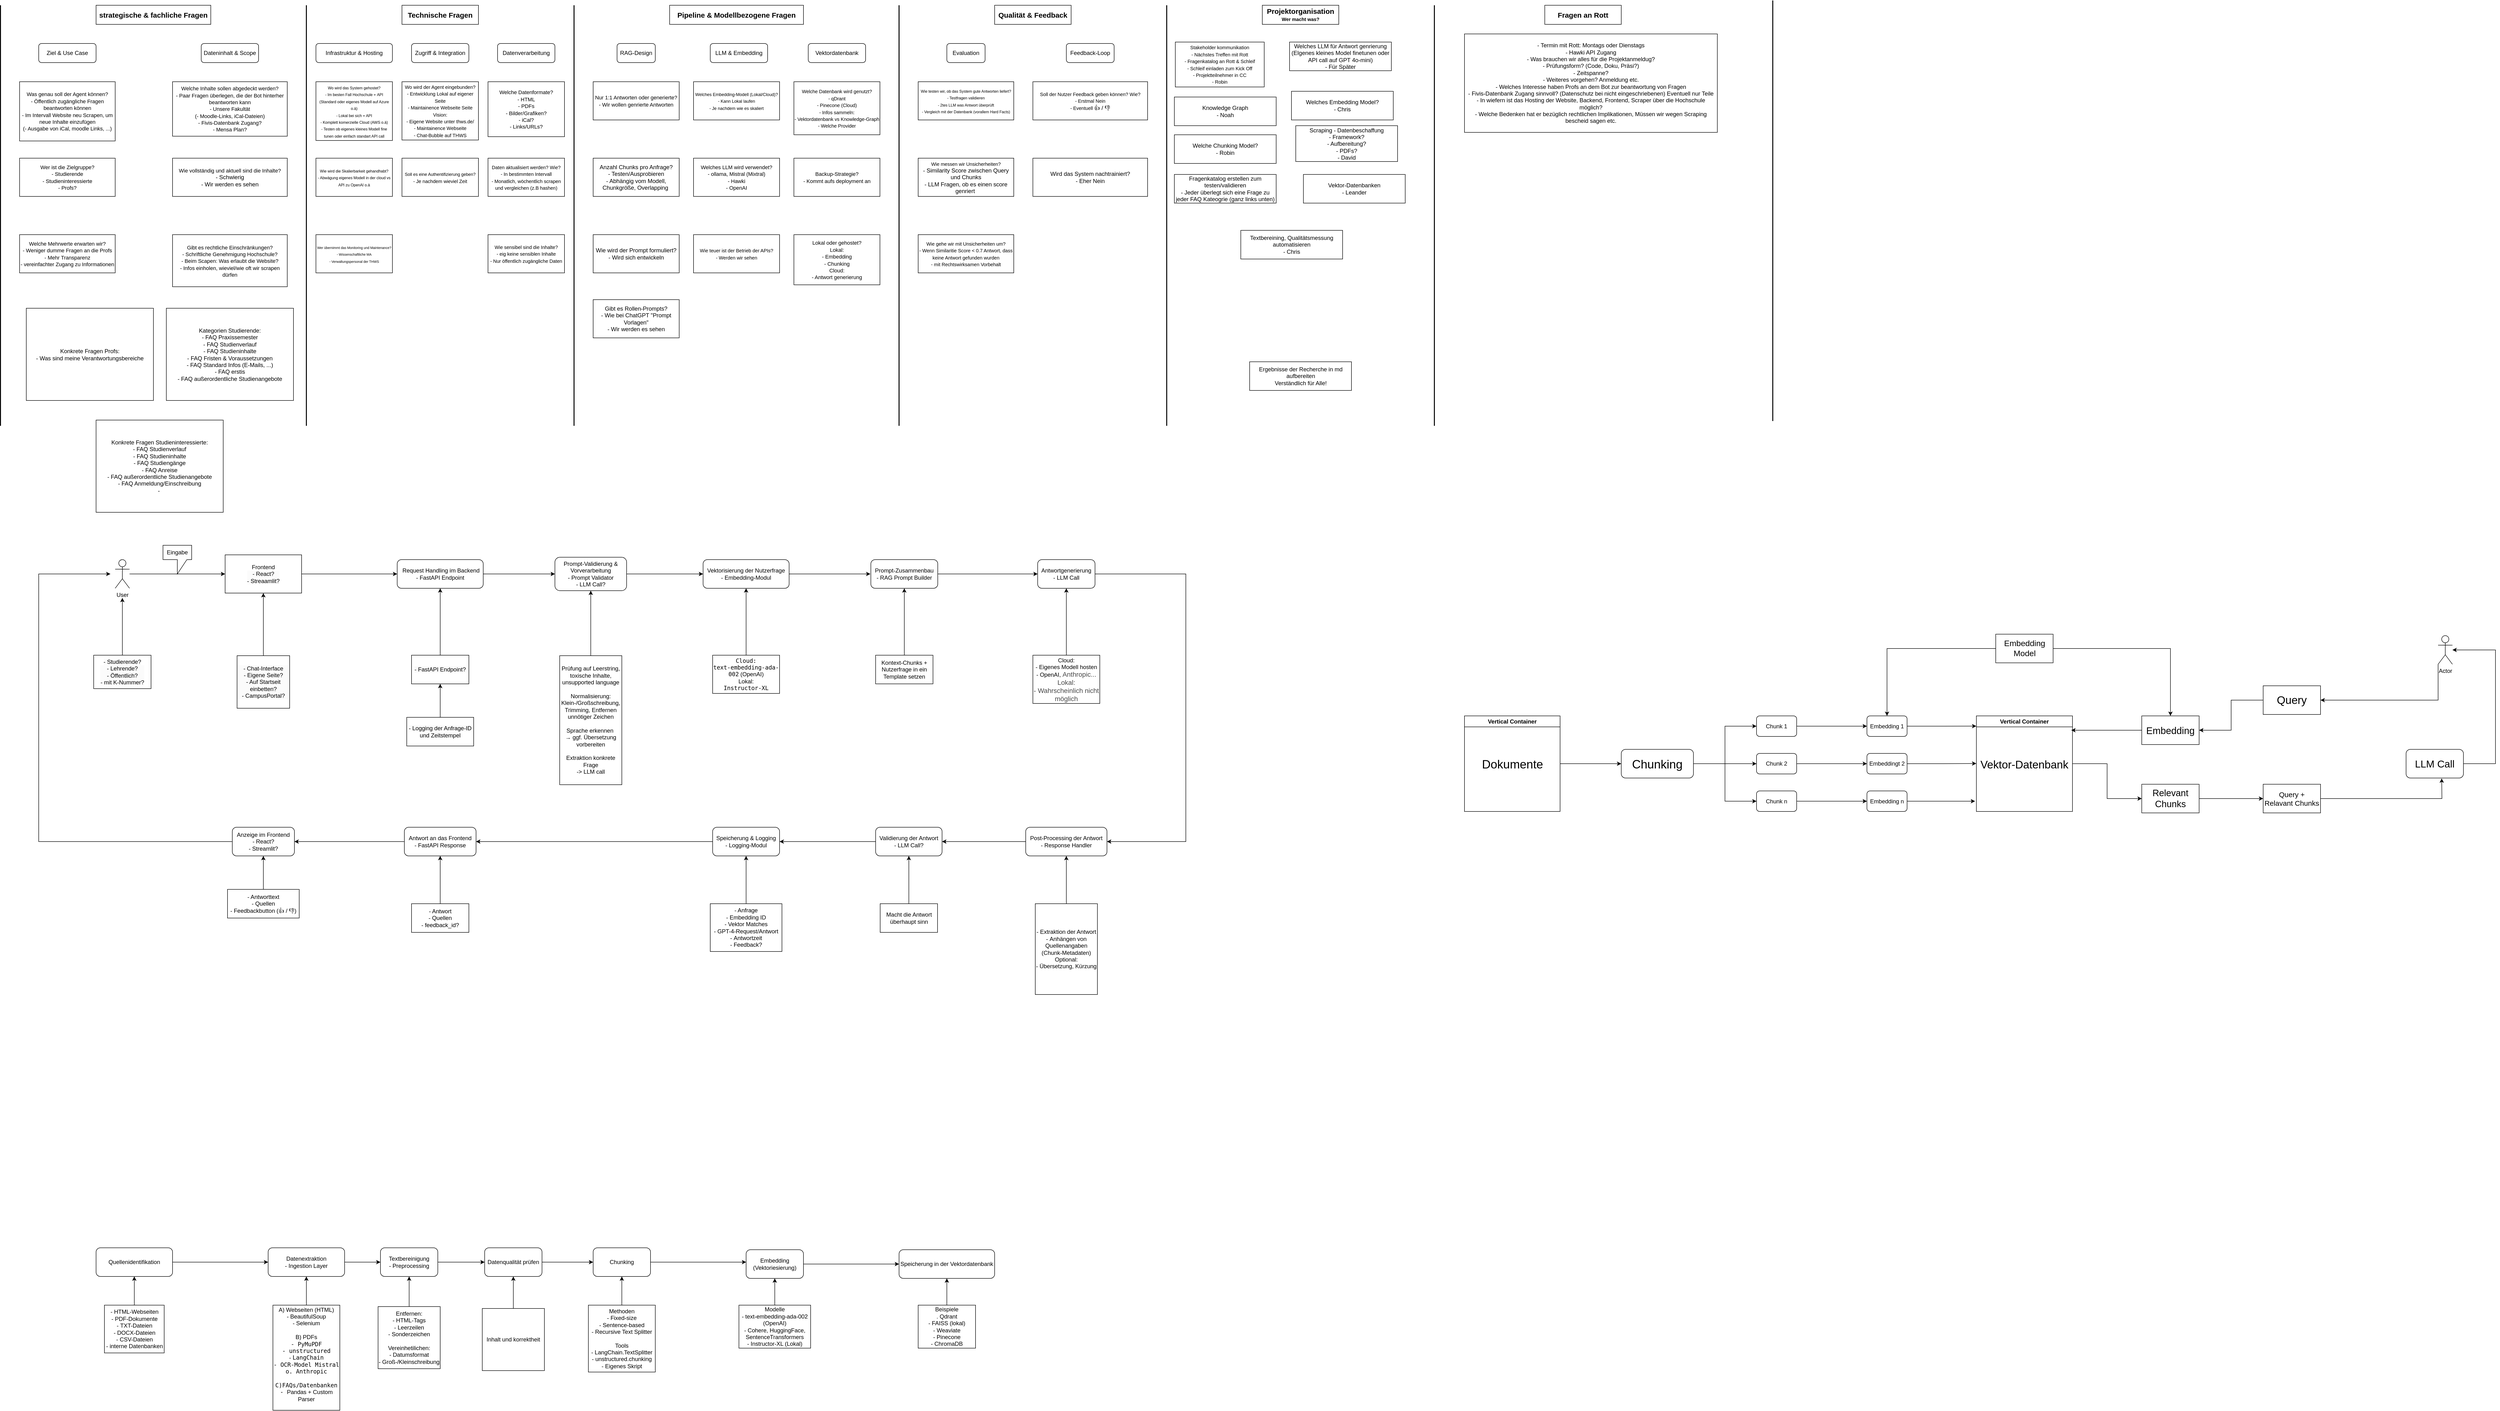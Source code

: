 <mxfile version="26.2.3">
  <diagram name="Seite-1" id="pQ_C8X8x0QOj_yy_IsF6">
    <mxGraphModel dx="3647" dy="2525" grid="0" gridSize="10" guides="1" tooltips="1" connect="1" arrows="1" fold="1" page="1" pageScale="1" pageWidth="827" pageHeight="1169" math="0" shadow="0">
      <root>
        <mxCell id="0" />
        <mxCell id="1" parent="0" />
        <mxCell id="g14tzVFC69F2aWd6N6v8-1" style="edgeStyle=orthogonalEdgeStyle;rounded=0;orthogonalLoop=1;jettySize=auto;html=1;entryX=0;entryY=0.5;entryDx=0;entryDy=0;" parent="1" source="Zll-033PY1x5qsg0hgXu-1" target="Zll-033PY1x5qsg0hgXu-4" edge="1">
          <mxGeometry relative="1" as="geometry">
            <mxPoint x="190" y="320.0" as="targetPoint" />
          </mxGeometry>
        </mxCell>
        <mxCell id="Zll-033PY1x5qsg0hgXu-1" value="User" style="shape=umlActor;verticalLabelPosition=bottom;verticalAlign=top;html=1;outlineConnect=0;" parent="1" vertex="1">
          <mxGeometry x="40" y="280" width="30" height="60" as="geometry" />
        </mxCell>
        <mxCell id="Zll-033PY1x5qsg0hgXu-3" value="Eingabe" style="shape=callout;whiteSpace=wrap;html=1;perimeter=calloutPerimeter;position2=0.5;" parent="1" vertex="1">
          <mxGeometry x="140" y="250" width="60" height="60" as="geometry" />
        </mxCell>
        <mxCell id="pPGMjQGaBLtE6NlgupBI-9" style="edgeStyle=orthogonalEdgeStyle;rounded=0;orthogonalLoop=1;jettySize=auto;html=1;" parent="1" source="Zll-033PY1x5qsg0hgXu-4" target="pPGMjQGaBLtE6NlgupBI-6" edge="1">
          <mxGeometry relative="1" as="geometry" />
        </mxCell>
        <mxCell id="Zll-033PY1x5qsg0hgXu-4" value="Frontend&lt;div&gt;&lt;div style=&quot;color: rgb(0, 0, 0); background-color: rgb(251, 251, 251);&quot;&gt;-&amp;nbsp;&lt;span style=&quot;background-color: transparent; color: light-dark(rgb(0, 0, 0), rgb(255, 255, 255));&quot;&gt;React?&lt;/span&gt;&lt;/div&gt;&lt;div style=&quot;color: rgb(0, 0, 0); background-color: rgb(251, 251, 251);&quot;&gt;&lt;span style=&quot;background-color: transparent; color: light-dark(rgb(0, 0, 0), rgb(255, 255, 255));&quot;&gt;- Streaamlit?&lt;/span&gt;&lt;/div&gt;&lt;/div&gt;" style="rounded=0;whiteSpace=wrap;html=1;" parent="1" vertex="1">
          <mxGeometry x="270" y="270" width="160" height="80" as="geometry" />
        </mxCell>
        <mxCell id="pPGMjQGaBLtE6NlgupBI-26" style="edgeStyle=orthogonalEdgeStyle;rounded=0;orthogonalLoop=1;jettySize=auto;html=1;entryX=0;entryY=0.5;entryDx=0;entryDy=0;" parent="1" source="pPGMjQGaBLtE6NlgupBI-3" target="pPGMjQGaBLtE6NlgupBI-25" edge="1">
          <mxGeometry relative="1" as="geometry" />
        </mxCell>
        <mxCell id="pPGMjQGaBLtE6NlgupBI-3" value="Prompt-Validierung &amp;amp; Vorverarbeitung&lt;div&gt;-&amp;nbsp;&lt;span style=&quot;background-color: transparent; color: light-dark(rgb(0, 0, 0), rgb(255, 255, 255));&quot;&gt;Prompt Validator&lt;/span&gt;&lt;/div&gt;&lt;div&gt;&lt;span style=&quot;background-color: transparent; color: light-dark(rgb(0, 0, 0), rgb(255, 255, 255));&quot;&gt;- LLM Call?&lt;/span&gt;&lt;/div&gt;" style="rounded=1;whiteSpace=wrap;html=1;" parent="1" vertex="1">
          <mxGeometry x="960" y="275" width="150" height="70" as="geometry" />
        </mxCell>
        <mxCell id="pPGMjQGaBLtE6NlgupBI-10" style="edgeStyle=orthogonalEdgeStyle;rounded=0;orthogonalLoop=1;jettySize=auto;html=1;" parent="1" source="pPGMjQGaBLtE6NlgupBI-6" target="pPGMjQGaBLtE6NlgupBI-3" edge="1">
          <mxGeometry relative="1" as="geometry" />
        </mxCell>
        <mxCell id="pPGMjQGaBLtE6NlgupBI-6" value="&amp;nbsp;Request Handling im Backend&lt;div&gt;-&amp;nbsp;&lt;span style=&quot;background-color: transparent; color: light-dark(rgb(0, 0, 0), rgb(255, 255, 255));&quot;&gt;FastAPI Endpoint&lt;/span&gt;&lt;/div&gt;" style="rounded=1;whiteSpace=wrap;html=1;" parent="1" vertex="1">
          <mxGeometry x="630" y="280" width="180" height="60" as="geometry" />
        </mxCell>
        <mxCell id="pPGMjQGaBLtE6NlgupBI-102" style="edgeStyle=orthogonalEdgeStyle;rounded=0;orthogonalLoop=1;jettySize=auto;html=1;" parent="1" source="pPGMjQGaBLtE6NlgupBI-8" target="pPGMjQGaBLtE6NlgupBI-3" edge="1">
          <mxGeometry relative="1" as="geometry" />
        </mxCell>
        <mxCell id="pPGMjQGaBLtE6NlgupBI-8" value="&lt;div&gt;Prüfung auf Leerstring, toxische Inhalte, unsupported language&lt;/div&gt;&lt;div&gt;&lt;br&gt;&lt;/div&gt;&lt;div&gt;Normalisierung: Klein-/Großschreibung, Trimming, Entfernen unnötiger Zeichen&lt;/div&gt;&lt;div&gt;&lt;br&gt;&lt;/div&gt;&lt;div&gt;&amp;nbsp; Sprache erkennen&amp;nbsp; &amp;nbsp; → ggf. Übersetzung vorbereiten&lt;/div&gt;&lt;div&gt;&lt;br&gt;&lt;/div&gt;&lt;div&gt;Extraktion konkrete Frage&lt;div&gt;-&amp;gt; LLM call&lt;/div&gt;&lt;/div&gt;" style="rounded=0;whiteSpace=wrap;html=1;" parent="1" vertex="1">
          <mxGeometry x="970" y="481" width="130" height="270" as="geometry" />
        </mxCell>
        <mxCell id="pPGMjQGaBLtE6NlgupBI-100" style="edgeStyle=orthogonalEdgeStyle;rounded=0;orthogonalLoop=1;jettySize=auto;html=1;entryX=0.5;entryY=1;entryDx=0;entryDy=0;" parent="1" source="pPGMjQGaBLtE6NlgupBI-15" target="Zll-033PY1x5qsg0hgXu-4" edge="1">
          <mxGeometry relative="1" as="geometry" />
        </mxCell>
        <mxCell id="pPGMjQGaBLtE6NlgupBI-15" value="&lt;div style=&quot;forced-color-adjust: none; color: rgb(0, 0, 0); font-family: Helvetica; font-size: 12px; font-style: normal; font-variant-ligatures: normal; font-variant-caps: normal; font-weight: 400; letter-spacing: normal; orphans: 2; text-align: center; text-indent: 0px; text-transform: none; widows: 2; word-spacing: 0px; -webkit-text-stroke-width: 0px; white-space: normal; background-color: rgb(251, 251, 251); text-decoration-thickness: initial; text-decoration-style: initial; text-decoration-color: initial;&quot;&gt;- Chat-Interface&lt;/div&gt;&lt;div style=&quot;forced-color-adjust: none; color: rgb(0, 0, 0); font-family: Helvetica; font-size: 12px; font-style: normal; font-variant-ligatures: normal; font-variant-caps: normal; font-weight: 400; letter-spacing: normal; orphans: 2; text-align: center; text-indent: 0px; text-transform: none; widows: 2; word-spacing: 0px; -webkit-text-stroke-width: 0px; white-space: normal; background-color: rgb(251, 251, 251); text-decoration-thickness: initial; text-decoration-style: initial; text-decoration-color: initial;&quot;&gt;- Eigene Seite?&lt;/div&gt;&lt;div style=&quot;forced-color-adjust: none; color: rgb(0, 0, 0); font-family: Helvetica; font-size: 12px; font-style: normal; font-variant-ligatures: normal; font-variant-caps: normal; font-weight: 400; letter-spacing: normal; orphans: 2; text-align: center; text-indent: 0px; text-transform: none; widows: 2; word-spacing: 0px; -webkit-text-stroke-width: 0px; white-space: normal; background-color: rgb(251, 251, 251); text-decoration-thickness: initial; text-decoration-style: initial; text-decoration-color: initial;&quot;&gt;&lt;span style=&quot;background-color: light-dark(rgb(251, 251, 251), rgb(21, 21, 21)); color: light-dark(rgb(0, 0, 0), rgb(237, 237, 237));&quot;&gt;- Auf Startseit einbetten?&lt;/span&gt;&lt;/div&gt;&lt;div style=&quot;forced-color-adjust: none; color: rgb(0, 0, 0); font-family: Helvetica; font-size: 12px; font-style: normal; font-variant-ligatures: normal; font-variant-caps: normal; font-weight: 400; letter-spacing: normal; orphans: 2; text-align: center; text-indent: 0px; text-transform: none; widows: 2; word-spacing: 0px; -webkit-text-stroke-width: 0px; white-space: normal; background-color: rgb(251, 251, 251); text-decoration-thickness: initial; text-decoration-style: initial; text-decoration-color: initial;&quot;&gt;- CampusPortal?&lt;/div&gt;" style="whiteSpace=wrap;html=1;aspect=fixed;" parent="1" vertex="1">
          <mxGeometry x="295" y="481" width="110" height="110" as="geometry" />
        </mxCell>
        <mxCell id="pPGMjQGaBLtE6NlgupBI-41" style="edgeStyle=orthogonalEdgeStyle;rounded=0;orthogonalLoop=1;jettySize=auto;html=1;" parent="1" source="pPGMjQGaBLtE6NlgupBI-25" edge="1">
          <mxGeometry relative="1" as="geometry">
            <mxPoint x="1620" y="310" as="targetPoint" />
          </mxGeometry>
        </mxCell>
        <mxCell id="pPGMjQGaBLtE6NlgupBI-25" value="Vektorisierung der Nutzerfrage&lt;div&gt;-&amp;nbsp;&lt;span style=&quot;background-color: transparent; color: light-dark(rgb(0, 0, 0), rgb(255, 255, 255));&quot;&gt;Embedding-Modul&lt;/span&gt;&lt;/div&gt;" style="rounded=1;whiteSpace=wrap;html=1;" parent="1" vertex="1">
          <mxGeometry x="1270" y="280" width="180" height="60" as="geometry" />
        </mxCell>
        <mxCell id="pPGMjQGaBLtE6NlgupBI-103" style="edgeStyle=orthogonalEdgeStyle;rounded=0;orthogonalLoop=1;jettySize=auto;html=1;" parent="1" source="pPGMjQGaBLtE6NlgupBI-29" target="pPGMjQGaBLtE6NlgupBI-25" edge="1">
          <mxGeometry relative="1" as="geometry" />
        </mxCell>
        <mxCell id="pPGMjQGaBLtE6NlgupBI-29" value="&lt;div&gt;&lt;code data-end=&quot;1335&quot; data-start=&quot;1311&quot;&gt;Cloud:&lt;/code&gt;&lt;/div&gt;&lt;code data-end=&quot;1335&quot; data-start=&quot;1311&quot;&gt;text-embedding-ada-002&lt;/code&gt;&amp;nbsp;(OpenAI)&lt;div&gt;&lt;span style=&quot;background-color: transparent; color: light-dark(rgb(0, 0, 0), rgb(255, 255, 255));&quot;&gt;Lokal:&lt;/span&gt;&lt;/div&gt;&lt;div&gt;&lt;code style=&quot;background-color: transparent; color: light-dark(rgb(0, 0, 0), rgb(255, 255, 255));&quot; data-end=&quot;1371&quot; data-start=&quot;1356&quot;&gt;Instructor-XL&lt;/code&gt;&lt;/div&gt;" style="rounded=0;whiteSpace=wrap;html=1;" parent="1" vertex="1">
          <mxGeometry x="1290" y="480" width="140" height="80" as="geometry" />
        </mxCell>
        <mxCell id="pPGMjQGaBLtE6NlgupBI-101" style="edgeStyle=orthogonalEdgeStyle;rounded=0;orthogonalLoop=1;jettySize=auto;html=1;" parent="1" source="pPGMjQGaBLtE6NlgupBI-30" target="pPGMjQGaBLtE6NlgupBI-6" edge="1">
          <mxGeometry relative="1" as="geometry" />
        </mxCell>
        <mxCell id="pPGMjQGaBLtE6NlgupBI-30" value="&lt;meta charset=&quot;utf-8&quot;&gt;&lt;span style=&quot;color: rgb(0, 0, 0); font-family: Helvetica; font-size: 12px; font-style: normal; font-variant-ligatures: normal; font-variant-caps: normal; font-weight: 400; letter-spacing: normal; orphans: 2; text-align: center; text-indent: 0px; text-transform: none; widows: 2; word-spacing: 0px; -webkit-text-stroke-width: 0px; white-space: normal; background-color: rgb(251, 251, 251); text-decoration-thickness: initial; text-decoration-style: initial; text-decoration-color: initial; display: inline !important; float: none;&quot;&gt;- FastAPI Endpoint?&lt;/span&gt;" style="rounded=0;whiteSpace=wrap;html=1;" parent="1" vertex="1">
          <mxGeometry x="660" y="480" width="120" height="60" as="geometry" />
        </mxCell>
        <mxCell id="pPGMjQGaBLtE6NlgupBI-112" style="edgeStyle=orthogonalEdgeStyle;rounded=0;orthogonalLoop=1;jettySize=auto;html=1;entryX=0.5;entryY=1;entryDx=0;entryDy=0;" parent="1" source="pPGMjQGaBLtE6NlgupBI-33" target="pPGMjQGaBLtE6NlgupBI-30" edge="1">
          <mxGeometry relative="1" as="geometry" />
        </mxCell>
        <mxCell id="pPGMjQGaBLtE6NlgupBI-33" value="&lt;meta charset=&quot;utf-8&quot;&gt;&lt;span style=&quot;color: rgb(0, 0, 0); font-family: Helvetica; font-size: 12px; font-style: normal; font-variant-ligatures: normal; font-variant-caps: normal; font-weight: 400; letter-spacing: normal; orphans: 2; text-align: center; text-indent: 0px; text-transform: none; widows: 2; word-spacing: 0px; -webkit-text-stroke-width: 0px; white-space: normal; background-color: rgb(251, 251, 251); text-decoration-thickness: initial; text-decoration-style: initial; text-decoration-color: initial; display: inline !important; float: none;&quot;&gt;- Logging der Anfrage-ID und Zeitstempel&lt;/span&gt;" style="rounded=0;whiteSpace=wrap;html=1;" parent="1" vertex="1">
          <mxGeometry x="650" y="610" width="140" height="60" as="geometry" />
        </mxCell>
        <mxCell id="pPGMjQGaBLtE6NlgupBI-99" style="edgeStyle=orthogonalEdgeStyle;rounded=0;orthogonalLoop=1;jettySize=auto;html=1;" parent="1" source="pPGMjQGaBLtE6NlgupBI-35" edge="1">
          <mxGeometry relative="1" as="geometry">
            <mxPoint x="55" y="360" as="targetPoint" />
          </mxGeometry>
        </mxCell>
        <mxCell id="pPGMjQGaBLtE6NlgupBI-35" value="&lt;meta charset=&quot;utf-8&quot;&gt;&lt;span style=&quot;forced-color-adjust: none; color: rgb(0, 0, 0); font-family: Helvetica; font-size: 12px; font-style: normal; font-variant-ligatures: normal; font-variant-caps: normal; font-weight: 400; letter-spacing: normal; orphans: 2; text-align: center; text-indent: 0px; text-transform: none; widows: 2; word-spacing: 0px; -webkit-text-stroke-width: 0px; white-space: nowrap; background-color: rgb(251, 251, 251); text-decoration-thickness: initial; text-decoration-style: initial; text-decoration-color: initial;&quot;&gt;- Studierende?&lt;/span&gt;&lt;div style=&quot;forced-color-adjust: none; color: rgb(0, 0, 0); font-family: Helvetica; font-size: 12px; font-style: normal; font-variant-ligatures: normal; font-variant-caps: normal; font-weight: 400; letter-spacing: normal; orphans: 2; text-align: center; text-indent: 0px; text-transform: none; widows: 2; word-spacing: 0px; -webkit-text-stroke-width: 0px; white-space: normal; background-color: rgb(251, 251, 251); text-decoration-thickness: initial; text-decoration-style: initial; text-decoration-color: initial;&quot;&gt;&lt;span style=&quot;forced-color-adjust: none; text-wrap-mode: nowrap;&quot;&gt;- Lehrende?&lt;/span&gt;&lt;div style=&quot;forced-color-adjust: none; text-wrap-mode: nowrap;&quot;&gt;&lt;span style=&quot;forced-color-adjust: none; background-color: transparent; color: light-dark(rgb(0, 0, 0), rgb(255, 255, 255));&quot;&gt;- Öffentlich?&lt;/span&gt;&lt;/div&gt;&lt;div style=&quot;forced-color-adjust: none; text-wrap-mode: nowrap;&quot;&gt;&lt;span style=&quot;forced-color-adjust: none; background-color: transparent; color: light-dark(rgb(0, 0, 0), rgb(255, 255, 255));&quot;&gt;- mit K-Nummer?&lt;/span&gt;&lt;/div&gt;&lt;/div&gt;" style="rounded=0;whiteSpace=wrap;html=1;" parent="1" vertex="1">
          <mxGeometry x="-5" y="480" width="120" height="70" as="geometry" />
        </mxCell>
        <mxCell id="pPGMjQGaBLtE6NlgupBI-43" style="edgeStyle=orthogonalEdgeStyle;rounded=0;orthogonalLoop=1;jettySize=auto;html=1;entryX=0;entryY=0.5;entryDx=0;entryDy=0;" parent="1" source="pPGMjQGaBLtE6NlgupBI-38" target="pPGMjQGaBLtE6NlgupBI-42" edge="1">
          <mxGeometry relative="1" as="geometry" />
        </mxCell>
        <mxCell id="pPGMjQGaBLtE6NlgupBI-38" value="Prompt-Zusammenbau&lt;div&gt;-&amp;nbsp;RAG Prompt Builder&lt;/div&gt;" style="rounded=1;whiteSpace=wrap;html=1;" parent="1" vertex="1">
          <mxGeometry x="1621" y="280" width="140" height="60" as="geometry" />
        </mxCell>
        <mxCell id="pPGMjQGaBLtE6NlgupBI-104" style="edgeStyle=orthogonalEdgeStyle;rounded=0;orthogonalLoop=1;jettySize=auto;html=1;" parent="1" source="pPGMjQGaBLtE6NlgupBI-39" target="pPGMjQGaBLtE6NlgupBI-38" edge="1">
          <mxGeometry relative="1" as="geometry" />
        </mxCell>
        <mxCell id="pPGMjQGaBLtE6NlgupBI-39" value="Kontext-Chunks + Nutzerfrage in ein Template setzen" style="rounded=0;whiteSpace=wrap;html=1;" parent="1" vertex="1">
          <mxGeometry x="1631" y="480" width="120" height="60" as="geometry" />
        </mxCell>
        <mxCell id="pPGMjQGaBLtE6NlgupBI-77" style="edgeStyle=orthogonalEdgeStyle;rounded=0;orthogonalLoop=1;jettySize=auto;html=1;entryX=1;entryY=0.5;entryDx=0;entryDy=0;" parent="1" source="pPGMjQGaBLtE6NlgupBI-42" target="pPGMjQGaBLtE6NlgupBI-47" edge="1">
          <mxGeometry relative="1" as="geometry">
            <mxPoint x="2280" y="680" as="targetPoint" />
            <Array as="points">
              <mxPoint x="2280" y="310" />
              <mxPoint x="2280" y="870" />
            </Array>
          </mxGeometry>
        </mxCell>
        <mxCell id="pPGMjQGaBLtE6NlgupBI-42" value="Antwortgenerierung&lt;div&gt;- LLM Call&lt;/div&gt;" style="rounded=1;whiteSpace=wrap;html=1;" parent="1" vertex="1">
          <mxGeometry x="1970" y="280" width="120" height="60" as="geometry" />
        </mxCell>
        <mxCell id="pPGMjQGaBLtE6NlgupBI-105" style="edgeStyle=orthogonalEdgeStyle;rounded=0;orthogonalLoop=1;jettySize=auto;html=1;entryX=0.5;entryY=1;entryDx=0;entryDy=0;" parent="1" source="pPGMjQGaBLtE6NlgupBI-44" target="pPGMjQGaBLtE6NlgupBI-42" edge="1">
          <mxGeometry relative="1" as="geometry" />
        </mxCell>
        <mxCell id="pPGMjQGaBLtE6NlgupBI-44" value="Cloud:&lt;div&gt;- Eigenes Modell hosten&lt;/div&gt;&lt;div&gt;- OpenAI,&amp;nbsp;&lt;span style=&quot;background-color: rgb(255, 255, 255); color: rgb(71, 71, 71); font-family: Arial, sans-serif; font-size: 14px; text-align: start;&quot;&gt;Anthropic...&lt;/span&gt;&lt;/div&gt;&lt;div&gt;&lt;span style=&quot;background-color: rgb(255, 255, 255); color: rgb(71, 71, 71); font-family: Arial, sans-serif; font-size: 14px; text-align: start;&quot;&gt;Lokal:&lt;/span&gt;&lt;/div&gt;&lt;div&gt;&lt;span style=&quot;background-color: rgb(255, 255, 255); color: rgb(71, 71, 71); font-family: Arial, sans-serif; font-size: 14px; text-align: start;&quot;&gt;- Wahrscheinlich nicht möglich&lt;/span&gt;&lt;/div&gt;" style="rounded=0;whiteSpace=wrap;html=1;" parent="1" vertex="1">
          <mxGeometry x="1960" y="480" width="140" height="101" as="geometry" />
        </mxCell>
        <mxCell id="pPGMjQGaBLtE6NlgupBI-75" style="edgeStyle=orthogonalEdgeStyle;rounded=0;orthogonalLoop=1;jettySize=auto;html=1;entryX=1;entryY=0.5;entryDx=0;entryDy=0;" parent="1" source="pPGMjQGaBLtE6NlgupBI-47" target="pPGMjQGaBLtE6NlgupBI-61" edge="1">
          <mxGeometry relative="1" as="geometry" />
        </mxCell>
        <mxCell id="pPGMjQGaBLtE6NlgupBI-47" value="Post-Processing der Antwort&lt;div&gt;-&amp;nbsp;&lt;span style=&quot;background-color: transparent; color: light-dark(rgb(0, 0, 0), rgb(255, 255, 255));&quot;&gt;Response Handler&lt;/span&gt;&lt;/div&gt;" style="rounded=1;whiteSpace=wrap;html=1;" parent="1" vertex="1">
          <mxGeometry x="1945" y="840" width="170" height="60" as="geometry" />
        </mxCell>
        <mxCell id="pPGMjQGaBLtE6NlgupBI-106" style="edgeStyle=orthogonalEdgeStyle;rounded=0;orthogonalLoop=1;jettySize=auto;html=1;entryX=0.5;entryY=1;entryDx=0;entryDy=0;" parent="1" source="pPGMjQGaBLtE6NlgupBI-49" target="pPGMjQGaBLtE6NlgupBI-47" edge="1">
          <mxGeometry relative="1" as="geometry" />
        </mxCell>
        <mxCell id="pPGMjQGaBLtE6NlgupBI-49" value="- Extraktion der Antwort&lt;div&gt;-&amp;nbsp;&lt;span style=&quot;background-color: transparent; color: light-dark(rgb(0, 0, 0), rgb(255, 255, 255));&quot;&gt;Anhängen von Quellenangaben (Chunk-Metadaten)&lt;/span&gt;&lt;/div&gt;&lt;div&gt;Optional:&lt;/div&gt;&lt;div&gt;- Übersetzung, Kürzung&lt;span style=&quot;background-color: transparent; color: light-dark(rgb(0, 0, 0), rgb(255, 255, 255));&quot;&gt;&lt;/span&gt;&lt;/div&gt;" style="rounded=0;whiteSpace=wrap;html=1;" parent="1" vertex="1">
          <mxGeometry x="1965" y="1000" width="130" height="190" as="geometry" />
        </mxCell>
        <mxCell id="pPGMjQGaBLtE6NlgupBI-60" style="edgeStyle=orthogonalEdgeStyle;rounded=0;orthogonalLoop=1;jettySize=auto;html=1;entryX=1;entryY=0.5;entryDx=0;entryDy=0;" parent="1" source="pPGMjQGaBLtE6NlgupBI-51" target="pPGMjQGaBLtE6NlgupBI-56" edge="1">
          <mxGeometry relative="1" as="geometry" />
        </mxCell>
        <mxCell id="pPGMjQGaBLtE6NlgupBI-51" value="Speicherung &amp;amp; Logging&lt;div&gt;-&amp;nbsp;&lt;span style=&quot;background-color: transparent; color: light-dark(rgb(0, 0, 0), rgb(255, 255, 255));&quot;&gt;Logging-Modul&lt;/span&gt;&lt;/div&gt;" style="rounded=1;whiteSpace=wrap;html=1;" parent="1" vertex="1">
          <mxGeometry x="1290" y="840" width="140" height="60" as="geometry" />
        </mxCell>
        <mxCell id="pPGMjQGaBLtE6NlgupBI-108" style="edgeStyle=orthogonalEdgeStyle;rounded=0;orthogonalLoop=1;jettySize=auto;html=1;entryX=0.5;entryY=1;entryDx=0;entryDy=0;" parent="1" source="pPGMjQGaBLtE6NlgupBI-54" target="pPGMjQGaBLtE6NlgupBI-51" edge="1">
          <mxGeometry relative="1" as="geometry" />
        </mxCell>
        <mxCell id="pPGMjQGaBLtE6NlgupBI-54" value="- Anfrage&lt;div&gt;- Embedding ID&lt;/div&gt;&lt;div&gt;- Vektor Matches&lt;/div&gt;&lt;div&gt;-&amp;nbsp;&lt;span style=&quot;background-color: transparent; color: light-dark(rgb(0, 0, 0), rgb(255, 255, 255));&quot;&gt;GPT-4-Request/Antwort&lt;/span&gt;&lt;/div&gt;&lt;div&gt;&lt;span style=&quot;background-color: transparent; color: light-dark(rgb(0, 0, 0), rgb(255, 255, 255));&quot;&gt;-&amp;nbsp;&lt;/span&gt;&lt;span style=&quot;background-color: transparent; color: light-dark(rgb(0, 0, 0), rgb(255, 255, 255));&quot;&gt;Antwortzeit&lt;/span&gt;&lt;/div&gt;&lt;div&gt;&lt;span style=&quot;background-color: transparent; color: light-dark(rgb(0, 0, 0), rgb(255, 255, 255));&quot;&gt;- Feedback?&lt;/span&gt;&lt;/div&gt;" style="rounded=0;whiteSpace=wrap;html=1;" parent="1" vertex="1">
          <mxGeometry x="1285" y="1000" width="150" height="100" as="geometry" />
        </mxCell>
        <mxCell id="pPGMjQGaBLtE6NlgupBI-69" style="edgeStyle=orthogonalEdgeStyle;rounded=0;orthogonalLoop=1;jettySize=auto;html=1;entryX=1;entryY=0.5;entryDx=0;entryDy=0;" parent="1" source="pPGMjQGaBLtE6NlgupBI-56" target="pPGMjQGaBLtE6NlgupBI-66" edge="1">
          <mxGeometry relative="1" as="geometry" />
        </mxCell>
        <mxCell id="pPGMjQGaBLtE6NlgupBI-56" value="Antwort an das Frontend&lt;div&gt;-&amp;nbsp;&lt;span style=&quot;background-color: transparent; color: light-dark(rgb(0, 0, 0), rgb(255, 255, 255));&quot;&gt;FastAPI Response&lt;/span&gt;&lt;/div&gt;" style="rounded=1;whiteSpace=wrap;html=1;" parent="1" vertex="1">
          <mxGeometry x="645" y="840" width="150" height="60" as="geometry" />
        </mxCell>
        <mxCell id="pPGMjQGaBLtE6NlgupBI-109" style="edgeStyle=orthogonalEdgeStyle;rounded=0;orthogonalLoop=1;jettySize=auto;html=1;" parent="1" source="pPGMjQGaBLtE6NlgupBI-57" target="pPGMjQGaBLtE6NlgupBI-56" edge="1">
          <mxGeometry relative="1" as="geometry" />
        </mxCell>
        <mxCell id="pPGMjQGaBLtE6NlgupBI-57" value="- Antwort&lt;div&gt;- Quellen&lt;/div&gt;&lt;div&gt;-&amp;nbsp;feedback_id?&lt;/div&gt;" style="rounded=0;whiteSpace=wrap;html=1;" parent="1" vertex="1">
          <mxGeometry x="660" y="1000" width="120" height="60" as="geometry" />
        </mxCell>
        <mxCell id="pPGMjQGaBLtE6NlgupBI-74" style="edgeStyle=orthogonalEdgeStyle;rounded=0;orthogonalLoop=1;jettySize=auto;html=1;" parent="1" source="pPGMjQGaBLtE6NlgupBI-61" target="pPGMjQGaBLtE6NlgupBI-51" edge="1">
          <mxGeometry relative="1" as="geometry" />
        </mxCell>
        <mxCell id="pPGMjQGaBLtE6NlgupBI-61" value="Validierung der Antwort&lt;div&gt;- LLM Call?&lt;/div&gt;" style="rounded=1;whiteSpace=wrap;html=1;" parent="1" vertex="1">
          <mxGeometry x="1631" y="840" width="139" height="60" as="geometry" />
        </mxCell>
        <mxCell id="pPGMjQGaBLtE6NlgupBI-107" style="edgeStyle=orthogonalEdgeStyle;rounded=0;orthogonalLoop=1;jettySize=auto;html=1;entryX=0.5;entryY=1;entryDx=0;entryDy=0;" parent="1" source="pPGMjQGaBLtE6NlgupBI-64" target="pPGMjQGaBLtE6NlgupBI-61" edge="1">
          <mxGeometry relative="1" as="geometry" />
        </mxCell>
        <mxCell id="pPGMjQGaBLtE6NlgupBI-64" value="Macht die Antwort überhaupt sinn" style="rounded=0;whiteSpace=wrap;html=1;" parent="1" vertex="1">
          <mxGeometry x="1640.5" y="1000" width="120" height="60" as="geometry" />
        </mxCell>
        <mxCell id="pPGMjQGaBLtE6NlgupBI-71" style="edgeStyle=orthogonalEdgeStyle;rounded=0;orthogonalLoop=1;jettySize=auto;html=1;" parent="1" source="pPGMjQGaBLtE6NlgupBI-66" edge="1">
          <mxGeometry relative="1" as="geometry">
            <mxPoint x="30" y="310" as="targetPoint" />
            <Array as="points">
              <mxPoint x="-120" y="870" />
              <mxPoint x="-120" y="310" />
            </Array>
          </mxGeometry>
        </mxCell>
        <mxCell id="pPGMjQGaBLtE6NlgupBI-66" value="Anzeige im Frontend&lt;div&gt;- React?&lt;/div&gt;&lt;div&gt;- Streamlit?&lt;/div&gt;" style="rounded=1;whiteSpace=wrap;html=1;" parent="1" vertex="1">
          <mxGeometry x="285" y="840" width="130" height="60" as="geometry" />
        </mxCell>
        <mxCell id="pPGMjQGaBLtE6NlgupBI-111" style="edgeStyle=orthogonalEdgeStyle;rounded=0;orthogonalLoop=1;jettySize=auto;html=1;" parent="1" source="pPGMjQGaBLtE6NlgupBI-67" target="pPGMjQGaBLtE6NlgupBI-66" edge="1">
          <mxGeometry relative="1" as="geometry" />
        </mxCell>
        <mxCell id="pPGMjQGaBLtE6NlgupBI-67" value="- Antworttext&lt;div&gt;- Quellen&lt;/div&gt;&lt;div&gt;- Feedbackbutton (&lt;span style=&quot;background-color: transparent; color: light-dark(rgb(0, 0, 0), rgb(255, 255, 255));&quot;&gt;👍 / 👎&lt;/span&gt;&lt;span style=&quot;background-color: transparent; color: light-dark(rgb(0, 0, 0), rgb(255, 255, 255));&quot;&gt;)&lt;/span&gt;&lt;/div&gt;" style="rounded=0;whiteSpace=wrap;html=1;" parent="1" vertex="1">
          <mxGeometry x="275" y="970" width="150" height="60" as="geometry" />
        </mxCell>
        <mxCell id="pPGMjQGaBLtE6NlgupBI-89" style="edgeStyle=orthogonalEdgeStyle;rounded=0;orthogonalLoop=1;jettySize=auto;html=1;entryX=0;entryY=0.5;entryDx=0;entryDy=0;" parent="1" source="pPGMjQGaBLtE6NlgupBI-82" target="pPGMjQGaBLtE6NlgupBI-85" edge="1">
          <mxGeometry relative="1" as="geometry" />
        </mxCell>
        <mxCell id="pPGMjQGaBLtE6NlgupBI-82" value="Quellenidentifikation" style="rounded=1;whiteSpace=wrap;html=1;" parent="1" vertex="1">
          <mxGeometry y="1720" width="160" height="60" as="geometry" />
        </mxCell>
        <mxCell id="pPGMjQGaBLtE6NlgupBI-96" style="edgeStyle=orthogonalEdgeStyle;rounded=0;orthogonalLoop=1;jettySize=auto;html=1;entryX=0.5;entryY=1;entryDx=0;entryDy=0;" parent="1" source="pPGMjQGaBLtE6NlgupBI-83" target="pPGMjQGaBLtE6NlgupBI-82" edge="1">
          <mxGeometry relative="1" as="geometry" />
        </mxCell>
        <mxCell id="pPGMjQGaBLtE6NlgupBI-83" value="- HTML-Webseiten&lt;div&gt;-&amp;nbsp;&lt;span style=&quot;background-color: transparent; color: light-dark(rgb(0, 0, 0), rgb(255, 255, 255));&quot;&gt;PDF-Dokumente&lt;/span&gt;&lt;/div&gt;&lt;div&gt;&lt;span style=&quot;background-color: transparent; color: light-dark(rgb(0, 0, 0), rgb(255, 255, 255));&quot;&gt;-&amp;nbsp;&lt;/span&gt;&lt;span style=&quot;background-color: transparent; color: light-dark(rgb(0, 0, 0), rgb(255, 255, 255));&quot;&gt;TXT-Dateien&lt;/span&gt;&lt;/div&gt;&lt;div&gt;&lt;span style=&quot;background-color: transparent; color: light-dark(rgb(0, 0, 0), rgb(255, 255, 255));&quot;&gt;- DOCX-Dateien&lt;/span&gt;&lt;/div&gt;&lt;div&gt;&lt;span style=&quot;background-color: transparent; color: light-dark(rgb(0, 0, 0), rgb(255, 255, 255));&quot;&gt;-&amp;nbsp;&lt;/span&gt;&lt;span style=&quot;background-color: transparent; color: light-dark(rgb(0, 0, 0), rgb(255, 255, 255));&quot;&gt;CSV-Dateien&lt;/span&gt;&lt;/div&gt;&lt;div&gt;&lt;span style=&quot;background-color: transparent; color: light-dark(rgb(0, 0, 0), rgb(255, 255, 255));&quot;&gt;- i&lt;/span&gt;&lt;span style=&quot;background-color: transparent; color: light-dark(rgb(0, 0, 0), rgb(255, 255, 255));&quot;&gt;nterne Datenbanken&lt;/span&gt;&lt;/div&gt;" style="rounded=0;whiteSpace=wrap;html=1;" parent="1" vertex="1">
          <mxGeometry x="17.5" y="1840" width="125" height="100" as="geometry" />
        </mxCell>
        <mxCell id="pPGMjQGaBLtE6NlgupBI-92" style="edgeStyle=orthogonalEdgeStyle;rounded=0;orthogonalLoop=1;jettySize=auto;html=1;entryX=0;entryY=0.5;entryDx=0;entryDy=0;" parent="1" source="pPGMjQGaBLtE6NlgupBI-85" target="pPGMjQGaBLtE6NlgupBI-91" edge="1">
          <mxGeometry relative="1" as="geometry" />
        </mxCell>
        <mxCell id="pPGMjQGaBLtE6NlgupBI-85" value="Datenextraktion&lt;div&gt;- Ingestion Layer&lt;/div&gt;" style="rounded=1;whiteSpace=wrap;html=1;" parent="1" vertex="1">
          <mxGeometry x="360" y="1720" width="160" height="60" as="geometry" />
        </mxCell>
        <mxCell id="pPGMjQGaBLtE6NlgupBI-97" style="edgeStyle=orthogonalEdgeStyle;rounded=0;orthogonalLoop=1;jettySize=auto;html=1;" parent="1" source="pPGMjQGaBLtE6NlgupBI-87" target="pPGMjQGaBLtE6NlgupBI-85" edge="1">
          <mxGeometry relative="1" as="geometry" />
        </mxCell>
        <mxCell id="pPGMjQGaBLtE6NlgupBI-87" value="A) Webseiten (HTML)&lt;div&gt;- BeautifulSoup&lt;/div&gt;&lt;div&gt;- Selenium&lt;/div&gt;&lt;div&gt;&lt;br&gt;&lt;/div&gt;&lt;div&gt;B) PDFs&lt;/div&gt;&lt;div&gt;&lt;code data-end=&quot;1423&quot; data-start=&quot;1414&quot;&gt;- PyMuPDF&lt;/code&gt;&lt;/div&gt;&lt;div&gt;&lt;code data-end=&quot;1453&quot; data-start=&quot;1439&quot;&gt;- unstructured&lt;/code&gt;&lt;/div&gt;&lt;div&gt;&lt;code data-end=&quot;1466&quot; data-start=&quot;1455&quot;&gt;&lt;font face=&quot;Helvetica&quot;&gt;-&amp;nbsp;&lt;/font&gt;LangChain&lt;/code&gt;&lt;/div&gt;&lt;div&gt;&lt;code data-end=&quot;1466&quot; data-start=&quot;1455&quot;&gt;- OCR-Model Mistral o. Anthropic&lt;/code&gt;&lt;/div&gt;&lt;div&gt;&lt;code data-end=&quot;1466&quot; data-start=&quot;1455&quot;&gt;&lt;br&gt;&lt;/code&gt;&lt;/div&gt;&lt;div&gt;&lt;code data-end=&quot;1466&quot; data-start=&quot;1455&quot;&gt;C)FAQs/Datenbanken&lt;/code&gt;&lt;/div&gt;&lt;div&gt;&lt;code data-end=&quot;1466&quot; data-start=&quot;1455&quot;&gt;-&amp;nbsp;&lt;/code&gt;&lt;span style=&quot;background-color: transparent; color: light-dark(rgb(0, 0, 0), rgb(255, 255, 255));&quot;&gt;Pandas + Custom Parser&lt;/span&gt;&lt;/div&gt;&lt;div&gt;&lt;span style=&quot;background-color: transparent; color: light-dark(rgb(0, 0, 0), rgb(255, 255, 255));&quot;&gt;&lt;br&gt;&lt;/span&gt;&lt;/div&gt;" style="rounded=0;whiteSpace=wrap;html=1;" parent="1" vertex="1">
          <mxGeometry x="370" y="1840" width="140" height="220" as="geometry" />
        </mxCell>
        <mxCell id="55KY6pfOrd_zU6bBp3TD-60" style="edgeStyle=orthogonalEdgeStyle;rounded=0;orthogonalLoop=1;jettySize=auto;html=1;entryX=0;entryY=0.5;entryDx=0;entryDy=0;" parent="1" source="pPGMjQGaBLtE6NlgupBI-91" target="55KY6pfOrd_zU6bBp3TD-58" edge="1">
          <mxGeometry relative="1" as="geometry" />
        </mxCell>
        <mxCell id="pPGMjQGaBLtE6NlgupBI-91" value="Textbereinigung&lt;div&gt;- Preprocessing&lt;/div&gt;" style="rounded=1;whiteSpace=wrap;html=1;" parent="1" vertex="1">
          <mxGeometry x="595" y="1720" width="120" height="60" as="geometry" />
        </mxCell>
        <mxCell id="pPGMjQGaBLtE6NlgupBI-98" style="edgeStyle=orthogonalEdgeStyle;rounded=0;orthogonalLoop=1;jettySize=auto;html=1;entryX=0.5;entryY=1;entryDx=0;entryDy=0;" parent="1" source="pPGMjQGaBLtE6NlgupBI-93" target="pPGMjQGaBLtE6NlgupBI-91" edge="1">
          <mxGeometry relative="1" as="geometry" />
        </mxCell>
        <mxCell id="pPGMjQGaBLtE6NlgupBI-93" value="Entfernen:&lt;div&gt;-&amp;nbsp;&lt;span style=&quot;background-color: transparent; color: light-dark(rgb(0, 0, 0), rgb(255, 255, 255));&quot;&gt;HTML-Tags&lt;/span&gt;&lt;/div&gt;&lt;div&gt;&lt;span style=&quot;background-color: transparent; color: light-dark(rgb(0, 0, 0), rgb(255, 255, 255));&quot;&gt;- Leerzeilen&lt;/span&gt;&lt;/div&gt;&lt;div&gt;&lt;span style=&quot;background-color: transparent; color: light-dark(rgb(0, 0, 0), rgb(255, 255, 255));&quot;&gt;-&amp;nbsp;&lt;/span&gt;&lt;span style=&quot;background-color: transparent; color: light-dark(rgb(0, 0, 0), rgb(255, 255, 255));&quot;&gt;Sonderzeichen&lt;/span&gt;&lt;/div&gt;&lt;div&gt;&lt;span style=&quot;background-color: transparent; color: light-dark(rgb(0, 0, 0), rgb(255, 255, 255));&quot;&gt;&lt;br&gt;&lt;/span&gt;&lt;/div&gt;&lt;div&gt;&lt;span style=&quot;background-color: transparent; color: light-dark(rgb(0, 0, 0), rgb(255, 255, 255));&quot;&gt;Vereinhetilichen:&lt;/span&gt;&lt;/div&gt;&lt;div&gt;&lt;span style=&quot;background-color: transparent; color: light-dark(rgb(0, 0, 0), rgb(255, 255, 255));&quot;&gt;- Datumsformat&lt;/span&gt;&lt;/div&gt;&lt;div&gt;&lt;span style=&quot;background-color: transparent; color: light-dark(rgb(0, 0, 0), rgb(255, 255, 255));&quot;&gt;-&amp;nbsp;&lt;/span&gt;&lt;span style=&quot;background-color: transparent; color: light-dark(rgb(0, 0, 0), rgb(255, 255, 255));&quot;&gt;Groß-/Kleinschreibung&lt;/span&gt;&lt;/div&gt;" style="rounded=0;whiteSpace=wrap;html=1;" parent="1" vertex="1">
          <mxGeometry x="590" y="1843" width="130" height="130" as="geometry" />
        </mxCell>
        <mxCell id="pPGMjQGaBLtE6NlgupBI-113" value="Chunking" style="rounded=1;whiteSpace=wrap;html=1;" parent="1" vertex="1">
          <mxGeometry x="1040" y="1720" width="120" height="60" as="geometry" />
        </mxCell>
        <mxCell id="pPGMjQGaBLtE6NlgupBI-115" style="edgeStyle=orthogonalEdgeStyle;rounded=0;orthogonalLoop=1;jettySize=auto;html=1;entryX=0.5;entryY=1;entryDx=0;entryDy=0;" parent="1" source="pPGMjQGaBLtE6NlgupBI-114" target="pPGMjQGaBLtE6NlgupBI-113" edge="1">
          <mxGeometry relative="1" as="geometry" />
        </mxCell>
        <mxCell id="pPGMjQGaBLtE6NlgupBI-114" value="&lt;div&gt;Methoden&lt;/div&gt;- Fixed-size&lt;div&gt;-&amp;nbsp;&lt;span style=&quot;background-color: transparent; color: light-dark(rgb(0, 0, 0), rgb(255, 255, 255));&quot;&gt;Sentence-based&lt;/span&gt;&lt;/div&gt;&lt;div&gt;&lt;span style=&quot;background-color: transparent; color: light-dark(rgb(0, 0, 0), rgb(255, 255, 255));&quot;&gt;-&amp;nbsp;&lt;/span&gt;&lt;span style=&quot;background-color: transparent; color: light-dark(rgb(0, 0, 0), rgb(255, 255, 255));&quot;&gt;Recursive Text Splitter&lt;/span&gt;&lt;/div&gt;&lt;div&gt;&lt;span style=&quot;background-color: transparent; color: light-dark(rgb(0, 0, 0), rgb(255, 255, 255));&quot;&gt;&lt;br&gt;&lt;/span&gt;&lt;/div&gt;&lt;div&gt;&lt;span style=&quot;background-color: transparent; color: light-dark(rgb(0, 0, 0), rgb(255, 255, 255));&quot;&gt;Tools&lt;/span&gt;&lt;/div&gt;&lt;div&gt;&lt;span style=&quot;background-color: transparent; color: light-dark(rgb(0, 0, 0), rgb(255, 255, 255));&quot;&gt;-&amp;nbsp;&lt;/span&gt;&lt;span style=&quot;background-color: transparent; color: light-dark(rgb(0, 0, 0), rgb(255, 255, 255));&quot;&gt;LangChain.TextSplitter&lt;/span&gt;&lt;/div&gt;&lt;div&gt;&lt;span style=&quot;background-color: transparent; color: light-dark(rgb(0, 0, 0), rgb(255, 255, 255));&quot;&gt;-&amp;nbsp;&lt;/span&gt;&lt;span style=&quot;background-color: transparent; color: light-dark(rgb(0, 0, 0), rgb(255, 255, 255));&quot;&gt;unstructured.chunking&lt;/span&gt;&lt;/div&gt;&lt;div&gt;&lt;span style=&quot;background-color: transparent; color: light-dark(rgb(0, 0, 0), rgb(255, 255, 255));&quot;&gt;-&amp;nbsp;&lt;/span&gt;&lt;span style=&quot;background-color: transparent; color: light-dark(rgb(0, 0, 0), rgb(255, 255, 255));&quot;&gt;Eigenes Skript&lt;/span&gt;&lt;/div&gt;" style="rounded=0;whiteSpace=wrap;html=1;" parent="1" vertex="1">
          <mxGeometry x="1030" y="1840" width="140" height="140" as="geometry" />
        </mxCell>
        <mxCell id="pPGMjQGaBLtE6NlgupBI-117" value="Embedding&lt;div&gt;(Vektoriesierung)&lt;/div&gt;" style="rounded=1;whiteSpace=wrap;html=1;" parent="1" vertex="1">
          <mxGeometry x="1360" y="1724" width="120" height="60" as="geometry" />
        </mxCell>
        <mxCell id="pPGMjQGaBLtE6NlgupBI-121" style="edgeStyle=orthogonalEdgeStyle;rounded=0;orthogonalLoop=1;jettySize=auto;html=1;entryX=0.5;entryY=1;entryDx=0;entryDy=0;" parent="1" source="pPGMjQGaBLtE6NlgupBI-119" target="pPGMjQGaBLtE6NlgupBI-117" edge="1">
          <mxGeometry relative="1" as="geometry" />
        </mxCell>
        <mxCell id="pPGMjQGaBLtE6NlgupBI-119" value="Modelle&lt;div&gt;-&amp;nbsp;&lt;span style=&quot;background-color: transparent; color: light-dark(rgb(0, 0, 0), rgb(255, 255, 255));&quot;&gt;text-embedding-ada-002 (OpenAI)&lt;/span&gt;&lt;/div&gt;&lt;div&gt;&lt;span style=&quot;background-color: transparent; color: light-dark(rgb(0, 0, 0), rgb(255, 255, 255));&quot;&gt;- C&lt;/span&gt;&lt;span style=&quot;background-color: transparent; color: light-dark(rgb(0, 0, 0), rgb(255, 255, 255));&quot;&gt;ohere, HuggingFace, SentenceTransformers&lt;/span&gt;&lt;/div&gt;&lt;div&gt;-&amp;nbsp;&lt;span style=&quot;background-color: transparent; color: light-dark(rgb(0, 0, 0), rgb(255, 255, 255));&quot;&gt;Instructor-XL (Lokal)&lt;/span&gt;&lt;/div&gt;" style="rounded=0;whiteSpace=wrap;html=1;" parent="1" vertex="1">
          <mxGeometry x="1345" y="1840" width="150" height="90" as="geometry" />
        </mxCell>
        <mxCell id="pPGMjQGaBLtE6NlgupBI-120" style="edgeStyle=orthogonalEdgeStyle;rounded=0;orthogonalLoop=1;jettySize=auto;html=1;entryX=0.001;entryY=0.433;entryDx=0;entryDy=0;entryPerimeter=0;" parent="1" source="pPGMjQGaBLtE6NlgupBI-113" target="pPGMjQGaBLtE6NlgupBI-117" edge="1">
          <mxGeometry relative="1" as="geometry" />
        </mxCell>
        <mxCell id="pPGMjQGaBLtE6NlgupBI-122" value="Speicherung in der Vektordatenbank" style="rounded=1;whiteSpace=wrap;html=1;" parent="1" vertex="1">
          <mxGeometry x="1680" y="1724" width="200" height="60" as="geometry" />
        </mxCell>
        <mxCell id="pPGMjQGaBLtE6NlgupBI-125" style="edgeStyle=orthogonalEdgeStyle;rounded=0;orthogonalLoop=1;jettySize=auto;html=1;" parent="1" source="pPGMjQGaBLtE6NlgupBI-123" target="pPGMjQGaBLtE6NlgupBI-122" edge="1">
          <mxGeometry relative="1" as="geometry" />
        </mxCell>
        <mxCell id="pPGMjQGaBLtE6NlgupBI-123" value="Beispiele&lt;div&gt;.&amp;nbsp;&lt;span style=&quot;background-color: transparent; color: light-dark(rgb(0, 0, 0), rgb(255, 255, 255));&quot;&gt;Qdrant&lt;br&gt;-&amp;nbsp;&lt;/span&gt;&lt;span style=&quot;background-color: transparent; color: light-dark(rgb(0, 0, 0), rgb(255, 255, 255));&quot;&gt;FAISS (lokal)&lt;/span&gt;&lt;/div&gt;&lt;div&gt;&lt;span style=&quot;background-color: transparent;&quot;&gt;- Weaviate&lt;/span&gt;&lt;/div&gt;&lt;div&gt;&lt;span style=&quot;background-color: transparent;&quot;&gt;- Pinecone&lt;/span&gt;&lt;/div&gt;&lt;div&gt;&lt;span style=&quot;background-color: transparent;&quot;&gt;- ChromaDB&lt;/span&gt;&lt;/div&gt;" style="rounded=0;whiteSpace=wrap;html=1;" parent="1" vertex="1">
          <mxGeometry x="1720" y="1840" width="120" height="90" as="geometry" />
        </mxCell>
        <mxCell id="pPGMjQGaBLtE6NlgupBI-124" style="edgeStyle=orthogonalEdgeStyle;rounded=0;orthogonalLoop=1;jettySize=auto;html=1;entryX=0;entryY=0.5;entryDx=0;entryDy=0;" parent="1" source="pPGMjQGaBLtE6NlgupBI-117" target="pPGMjQGaBLtE6NlgupBI-122" edge="1">
          <mxGeometry relative="1" as="geometry">
            <mxPoint x="1678" y="1753" as="targetPoint" />
          </mxGeometry>
        </mxCell>
        <mxCell id="pPGMjQGaBLtE6NlgupBI-127" value="&lt;b&gt;&lt;font style=&quot;font-size: 15px;&quot;&gt;strategische &amp;amp; fachliche Fragen&lt;/font&gt;&lt;/b&gt;" style="rounded=0;whiteSpace=wrap;html=1;" parent="1" vertex="1">
          <mxGeometry y="-880" width="240" height="40" as="geometry" />
        </mxCell>
        <mxCell id="pPGMjQGaBLtE6NlgupBI-129" value="&lt;b&gt;&lt;font style=&quot;font-size: 15px;&quot;&gt;Technische Fragen&lt;/font&gt;&lt;/b&gt;" style="rounded=0;whiteSpace=wrap;html=1;" parent="1" vertex="1">
          <mxGeometry x="640" y="-880" width="160" height="40" as="geometry" />
        </mxCell>
        <mxCell id="pPGMjQGaBLtE6NlgupBI-133" value="&lt;font style=&quot;font-size: 15px;&quot;&gt;&lt;b&gt;Pipeline &amp;amp; Modellbezogene Fragen&lt;/b&gt;&lt;/font&gt;" style="rounded=0;whiteSpace=wrap;html=1;" parent="1" vertex="1">
          <mxGeometry x="1200" y="-880" width="280" height="40" as="geometry" />
        </mxCell>
        <mxCell id="pPGMjQGaBLtE6NlgupBI-134" value="&lt;b&gt;&lt;font style=&quot;font-size: 15px;&quot;&gt;Qualität &amp;amp; Feedback&lt;/font&gt;&lt;/b&gt;" style="rounded=0;whiteSpace=wrap;html=1;" parent="1" vertex="1">
          <mxGeometry x="1880" y="-880" width="160" height="40" as="geometry" />
        </mxCell>
        <mxCell id="pPGMjQGaBLtE6NlgupBI-135" value="&lt;b&gt;&lt;font style=&quot;font-size: 15px;&quot;&gt;Projektorganisation&lt;/font&gt;&lt;/b&gt;&lt;div&gt;&lt;b&gt;&lt;font size=&quot;1&quot; style=&quot;&quot;&gt;Wer macht was?&lt;/font&gt;&lt;/b&gt;&lt;/div&gt;" style="rounded=0;whiteSpace=wrap;html=1;" parent="1" vertex="1">
          <mxGeometry x="2440" y="-880" width="160" height="40" as="geometry" />
        </mxCell>
        <mxCell id="pPGMjQGaBLtE6NlgupBI-136" value="" style="endArrow=none;html=1;rounded=0;strokeColor=default;strokeWidth=2;" parent="1" edge="1">
          <mxGeometry width="50" height="50" relative="1" as="geometry">
            <mxPoint x="440" as="sourcePoint" />
            <mxPoint x="440" y="-880" as="targetPoint" />
            <Array as="points" />
          </mxGeometry>
        </mxCell>
        <mxCell id="pPGMjQGaBLtE6NlgupBI-137" value="" style="endArrow=none;html=1;rounded=0;strokeWidth=2;" parent="1" edge="1">
          <mxGeometry width="50" height="50" relative="1" as="geometry">
            <mxPoint x="1000" as="sourcePoint" />
            <mxPoint x="1000" y="-880" as="targetPoint" />
            <Array as="points" />
          </mxGeometry>
        </mxCell>
        <mxCell id="pPGMjQGaBLtE6NlgupBI-138" value="" style="endArrow=none;html=1;rounded=0;strokeWidth=2;" parent="1" edge="1">
          <mxGeometry width="50" height="50" relative="1" as="geometry">
            <mxPoint x="1680" as="sourcePoint" />
            <mxPoint x="1680" y="-880" as="targetPoint" />
            <Array as="points" />
          </mxGeometry>
        </mxCell>
        <mxCell id="pPGMjQGaBLtE6NlgupBI-139" value="" style="endArrow=none;html=1;rounded=0;strokeWidth=2;" parent="1" edge="1">
          <mxGeometry width="50" height="50" relative="1" as="geometry">
            <mxPoint x="2240" as="sourcePoint" />
            <mxPoint x="2240" y="-880" as="targetPoint" />
            <Array as="points" />
          </mxGeometry>
        </mxCell>
        <mxCell id="pPGMjQGaBLtE6NlgupBI-140" value="" style="endArrow=none;html=1;rounded=0;strokeWidth=2;" parent="1" edge="1">
          <mxGeometry width="50" height="50" relative="1" as="geometry">
            <mxPoint x="-200" as="sourcePoint" />
            <mxPoint x="-200" y="-880" as="targetPoint" />
            <Array as="points" />
          </mxGeometry>
        </mxCell>
        <mxCell id="pPGMjQGaBLtE6NlgupBI-141" value="" style="endArrow=none;html=1;rounded=0;strokeWidth=2;" parent="1" edge="1">
          <mxGeometry width="50" height="50" relative="1" as="geometry">
            <mxPoint x="2800" as="sourcePoint" />
            <mxPoint x="2800" y="-880" as="targetPoint" />
            <Array as="points" />
          </mxGeometry>
        </mxCell>
        <mxCell id="pPGMjQGaBLtE6NlgupBI-143" value="Ziel &amp;amp; Use Case" style="rounded=1;whiteSpace=wrap;html=1;" parent="1" vertex="1">
          <mxGeometry x="-120" y="-800" width="120" height="40" as="geometry" />
        </mxCell>
        <mxCell id="pPGMjQGaBLtE6NlgupBI-144" value="Dateninhalt &amp;amp; Scope" style="rounded=1;whiteSpace=wrap;html=1;" parent="1" vertex="1">
          <mxGeometry x="220" y="-800" width="120" height="40" as="geometry" />
        </mxCell>
        <mxCell id="pPGMjQGaBLtE6NlgupBI-145" value="&lt;font style=&quot;font-size: 11px;&quot;&gt;Was genau soll der Agent können?&lt;/font&gt;&lt;div&gt;&lt;span style=&quot;font-size: 11px;&quot;&gt;-&amp;nbsp;&lt;/span&gt;&lt;span style=&quot;font-size: 11px; background-color: transparent; color: light-dark(rgb(0, 0, 0), rgb(255, 255, 255));&quot;&gt;Öffentlich zugängliche&amp;nbsp;&lt;/span&gt;&lt;span style=&quot;font-size: 11px; background-color: transparent; color: light-dark(rgb(0, 0, 0), rgb(255, 255, 255));&quot;&gt;Fragen beantworten können&lt;/span&gt;&lt;/div&gt;&lt;div&gt;&lt;span style=&quot;font-size: 11px; background-color: transparent; color: light-dark(rgb(0, 0, 0), rgb(255, 255, 255));&quot;&gt;- Im Intervall Website neu Scrapen, um neue Inhalte einzufügen&lt;/span&gt;&lt;/div&gt;&lt;div&gt;&lt;span style=&quot;font-size: 11px;&quot;&gt;(- Ausgabe von iCal, moodle Links, ...)&lt;/span&gt;&lt;/div&gt;" style="rounded=0;whiteSpace=wrap;html=1;" parent="1" vertex="1">
          <mxGeometry x="-160" y="-720" width="200" height="124" as="geometry" />
        </mxCell>
        <mxCell id="pPGMjQGaBLtE6NlgupBI-146" value="&lt;font style=&quot;font-size: 11px;&quot;&gt;Wer ist die Zielgruppe?&lt;br&gt;&lt;/font&gt;&lt;div&gt;&lt;font style=&quot;font-size: 11px;&quot;&gt;- Studierende&lt;/font&gt;&lt;/div&gt;&lt;div&gt;&lt;font style=&quot;font-size: 11px;&quot;&gt;- Studieninteressierte&lt;/font&gt;&lt;/div&gt;&lt;div&gt;&lt;font style=&quot;font-size: 11px;&quot;&gt;- Profs?&lt;/font&gt;&lt;/div&gt;" style="rounded=0;whiteSpace=wrap;html=1;" parent="1" vertex="1">
          <mxGeometry x="-160" y="-560" width="200" height="80" as="geometry" />
        </mxCell>
        <mxCell id="pPGMjQGaBLtE6NlgupBI-147" value="&lt;font style=&quot;font-size: 11px;&quot;&gt;Welche Mehrwerte erwarten wir?&lt;br&gt;&lt;/font&gt;&lt;div&gt;&lt;font style=&quot;font-size: 11px;&quot;&gt;- Weniger dumme Fragen an die Profs&lt;/font&gt;&lt;/div&gt;&lt;div&gt;&lt;font style=&quot;font-size: 11px;&quot;&gt;- Mehr Transparenz&lt;/font&gt;&lt;/div&gt;&lt;div&gt;&lt;font style=&quot;font-size: 11px;&quot;&gt;- vereinfachter Zugang zu Informationen&lt;/font&gt;&lt;/div&gt;" style="rounded=0;whiteSpace=wrap;html=1;" parent="1" vertex="1">
          <mxGeometry x="-160" y="-400" width="200" height="80" as="geometry" />
        </mxCell>
        <mxCell id="pPGMjQGaBLtE6NlgupBI-148" value="&lt;font style=&quot;font-size: 11px;&quot;&gt;Welche Inhalte sollen abgedeckt werden?&lt;/font&gt;&lt;div&gt;&lt;span style=&quot;font-size: 11px; background-color: transparent; color: light-dark(rgb(0, 0, 0), rgb(255, 255, 255));&quot;&gt;- Paar Fragen überlegen, die der Bot hinterher beantworten kann&lt;/span&gt;&lt;/div&gt;&lt;div&gt;&lt;font style=&quot;font-size: 11px;&quot;&gt;- Unsere Fakultät&lt;/font&gt;&lt;/div&gt;&lt;div&gt;&lt;font style=&quot;font-size: 11px;&quot;&gt;(- Moodle-Links, iCal-Dateien)&lt;/font&gt;&lt;/div&gt;&lt;div&gt;&lt;font style=&quot;font-size: 11px;&quot;&gt;- Fivis-Datenbank Zugang?&lt;/font&gt;&lt;/div&gt;&lt;div&gt;&lt;font style=&quot;font-size: 11px;&quot;&gt;- Mensa Plan?&lt;/font&gt;&lt;/div&gt;" style="rounded=0;whiteSpace=wrap;html=1;" parent="1" vertex="1">
          <mxGeometry x="160" y="-720" width="240" height="114" as="geometry" />
        </mxCell>
        <mxCell id="pPGMjQGaBLtE6NlgupBI-149" value="&lt;div&gt;&lt;font style=&quot;font-size: 11px;&quot;&gt;Wie vollständig und aktuell sind die Inhalte?&lt;/font&gt;&lt;/div&gt;&lt;div&gt;- Schwierig&lt;/div&gt;&lt;div&gt;- Wir werden es sehen&lt;/div&gt;" style="rounded=0;whiteSpace=wrap;html=1;" parent="1" vertex="1">
          <mxGeometry x="160" y="-560" width="240" height="80" as="geometry" />
        </mxCell>
        <mxCell id="pPGMjQGaBLtE6NlgupBI-150" value="&lt;font style=&quot;font-size: 11px;&quot;&gt;Gibt es rechtliche Einschränkungen?&lt;/font&gt;&lt;div&gt;&lt;font style=&quot;font-size: 11px;&quot;&gt;- Schriftliche Genehmigung Hochschule?&lt;/font&gt;&lt;/div&gt;&lt;div&gt;&lt;font style=&quot;font-size: 11px;&quot;&gt;- Beim Scapen: Was erlaubt die Website?&lt;/font&gt;&lt;/div&gt;&lt;div&gt;&lt;font style=&quot;font-size: 11px;&quot;&gt;- Infos einholen, wieviel/wie oft wir scrapen dürfen&lt;/font&gt;&lt;/div&gt;" style="rounded=0;whiteSpace=wrap;html=1;" parent="1" vertex="1">
          <mxGeometry x="160" y="-400" width="240" height="109" as="geometry" />
        </mxCell>
        <mxCell id="pPGMjQGaBLtE6NlgupBI-151" value="Infrastruktur &amp;amp; Hosting" style="rounded=1;whiteSpace=wrap;html=1;" parent="1" vertex="1">
          <mxGeometry x="460" y="-800" width="160" height="40" as="geometry" />
        </mxCell>
        <mxCell id="pPGMjQGaBLtE6NlgupBI-152" value="Zugriff &amp;amp; Integration" style="rounded=1;whiteSpace=wrap;html=1;" parent="1" vertex="1">
          <mxGeometry x="660" y="-800" width="120" height="40" as="geometry" />
        </mxCell>
        <mxCell id="pPGMjQGaBLtE6NlgupBI-153" value="Datenverarbeitung" style="rounded=1;whiteSpace=wrap;html=1;" parent="1" vertex="1">
          <mxGeometry x="840" y="-800" width="120" height="40" as="geometry" />
        </mxCell>
        <mxCell id="pPGMjQGaBLtE6NlgupBI-154" value="&lt;div&gt;&lt;font style=&quot;font-size: 8px;&quot;&gt;Wo wird das System gehostet?&lt;/font&gt;&lt;/div&gt;&lt;div&gt;&lt;font style=&quot;font-size: 8px;&quot;&gt;&lt;font style=&quot;&quot;&gt;- Im besten Fall Hochschule +&amp;nbsp;&lt;/font&gt;&lt;span style=&quot;background-color: transparent; color: light-dark(rgb(0, 0, 0), rgb(255, 255, 255));&quot;&gt;API (Standard oder eigenes Modell auf Azure o.ä)&lt;/span&gt;&lt;/font&gt;&lt;/div&gt;&lt;div&gt;&lt;span style=&quot;background-color: transparent; color: light-dark(rgb(0, 0, 0), rgb(255, 255, 255));&quot;&gt;&lt;font style=&quot;font-size: 8px;&quot;&gt;- Lokal bei sich + API&lt;/font&gt;&lt;/span&gt;&lt;/div&gt;&lt;div&gt;&lt;span style=&quot;background-color: transparent; color: light-dark(rgb(0, 0, 0), rgb(255, 255, 255));&quot;&gt;&lt;font style=&quot;font-size: 8px;&quot;&gt;- Komplett komerzielle Cloud (AWS o.ä)&lt;/font&gt;&lt;/span&gt;&lt;/div&gt;&lt;div&gt;&lt;span style=&quot;font-size: 8px;&quot;&gt;- Testen ob eigenes kleines Modell fine tunen oder einfach standart API call&lt;/span&gt;&lt;/div&gt;" style="rounded=0;whiteSpace=wrap;html=1;" parent="1" vertex="1">
          <mxGeometry x="460" y="-720" width="160" height="123" as="geometry" />
        </mxCell>
        <mxCell id="pPGMjQGaBLtE6NlgupBI-155" value="&lt;div&gt;&lt;span style=&quot;background-color: transparent; color: light-dark(rgb(0, 0, 0), rgb(255, 255, 255));&quot;&gt;&lt;font style=&quot;font-size: 8px;&quot;&gt;Wie wird die Skalierbarkeit gehandhabt?&lt;/font&gt;&lt;/span&gt;&lt;/div&gt;&lt;div&gt;&lt;span style=&quot;background-color: transparent; color: light-dark(rgb(0, 0, 0), rgb(255, 255, 255));&quot;&gt;&lt;font style=&quot;font-size: 8px;&quot;&gt;- Abwägung eigenes Modell in der cloud vs API zu OpenAI o.ä&lt;/font&gt;&lt;/span&gt;&lt;/div&gt;" style="rounded=0;whiteSpace=wrap;html=1;" parent="1" vertex="1">
          <mxGeometry x="460" y="-560" width="160" height="80" as="geometry" />
        </mxCell>
        <mxCell id="pPGMjQGaBLtE6NlgupBI-156" value="&lt;font style=&quot;font-size: 7px;&quot;&gt;Wer übernimmt das Monitoring und Maintenance?&lt;/font&gt;&lt;div&gt;&lt;font style=&quot;font-size: 7px;&quot;&gt;- Wissenschaftliche MA&lt;/font&gt;&lt;/div&gt;&lt;div&gt;&lt;font style=&quot;font-size: 7px;&quot;&gt;- Verwaltungspersonal der THWS&lt;/font&gt;&lt;/div&gt;" style="rounded=0;whiteSpace=wrap;html=1;" parent="1" vertex="1">
          <mxGeometry x="460" y="-400" width="160" height="80" as="geometry" />
        </mxCell>
        <mxCell id="pPGMjQGaBLtE6NlgupBI-157" value="&lt;font style=&quot;font-size: 10px;&quot;&gt;Wo wird der Agent eingebunden?&lt;/font&gt;&lt;div&gt;&lt;font style=&quot;font-size: 10px;&quot;&gt;- Entwicklung Lokal auf eigener Seite&lt;/font&gt;&lt;/div&gt;&lt;div&gt;&lt;font style=&quot;font-size: 10px;&quot;&gt;&lt;span style=&quot;background-color: transparent; color: light-dark(rgb(0, 0, 0), rgb(255, 255, 255));&quot;&gt;- Maintainence Webseite&lt;/span&gt;&amp;nbsp;Seite&lt;/font&gt;&lt;/div&gt;&lt;div&gt;&lt;span style=&quot;font-size: 10px;&quot;&gt;Vision:&lt;/span&gt;&lt;/div&gt;&lt;div&gt;&lt;font style=&quot;font-size: 10px;&quot;&gt;- Eigene Website unter thws.de/&lt;/font&gt;&lt;/div&gt;&lt;div&gt;&lt;span style=&quot;font-size: 10px;&quot;&gt;- Maintainence Webseite&lt;/span&gt;&lt;/div&gt;&lt;div&gt;&lt;font style=&quot;font-size: 10px;&quot;&gt;- Chat-Bubble auf THWS&lt;/font&gt;&lt;/div&gt;" style="rounded=0;whiteSpace=wrap;html=1;" parent="1" vertex="1">
          <mxGeometry x="640" y="-720" width="160" height="122" as="geometry" />
        </mxCell>
        <mxCell id="pPGMjQGaBLtE6NlgupBI-160" value="&lt;font style=&quot;font-size: 9px;&quot;&gt;Soll es eine Authentifizierung geben?&lt;/font&gt;&lt;div&gt;&lt;font size=&quot;1&quot;&gt;- Je nachdem wieviel Zeit&lt;/font&gt;&lt;/div&gt;" style="rounded=0;whiteSpace=wrap;html=1;" parent="1" vertex="1">
          <mxGeometry x="640" y="-560" width="160" height="80" as="geometry" />
        </mxCell>
        <mxCell id="pPGMjQGaBLtE6NlgupBI-161" value="&lt;font style=&quot;font-size: 11px;&quot;&gt;Welche Datenformate?&lt;/font&gt;&lt;div&gt;&lt;font style=&quot;font-size: 11px;&quot;&gt;- HTML&lt;/font&gt;&lt;/div&gt;&lt;div&gt;&lt;font style=&quot;font-size: 11px;&quot;&gt;- PDFs&lt;/font&gt;&lt;/div&gt;&lt;div&gt;&lt;font style=&quot;font-size: 11px;&quot;&gt;- Bilder/Grafiken?&lt;/font&gt;&lt;/div&gt;&lt;div&gt;&lt;font style=&quot;font-size: 11px;&quot;&gt;- iCal?&lt;/font&gt;&lt;/div&gt;&lt;div&gt;&lt;font style=&quot;font-size: 11px;&quot;&gt;- Links/URLs?&lt;/font&gt;&lt;/div&gt;" style="rounded=0;whiteSpace=wrap;html=1;" parent="1" vertex="1">
          <mxGeometry x="820" y="-720" width="160" height="115" as="geometry" />
        </mxCell>
        <mxCell id="pPGMjQGaBLtE6NlgupBI-162" value="&lt;font style=&quot;font-size: 10px;&quot;&gt;Daten aktualisiert werden? Wie?&lt;/font&gt;&lt;div&gt;&lt;font style=&quot;font-size: 10px;&quot;&gt;- In bestimmten Intervall&lt;/font&gt;&lt;/div&gt;&lt;div&gt;&lt;font style=&quot;font-size: 10px;&quot;&gt;- Monatlich, wöchentlich scrapen und vergleichen (z.B hashen)&lt;/font&gt;&lt;/div&gt;" style="rounded=0;whiteSpace=wrap;html=1;" parent="1" vertex="1">
          <mxGeometry x="820" y="-560" width="160" height="80" as="geometry" />
        </mxCell>
        <mxCell id="pPGMjQGaBLtE6NlgupBI-163" value="&lt;font style=&quot;font-size: 10px;&quot;&gt;Wie sensibel sind die Inhalte?&lt;/font&gt;&lt;div&gt;&lt;font style=&quot;font-size: 10px;&quot;&gt;- eig keine sensiblen Inhalte&lt;/font&gt;&lt;/div&gt;&lt;div&gt;&lt;font style=&quot;font-size: 10px;&quot;&gt;- Nur öffentlich zugängliche Daten&lt;/font&gt;&lt;/div&gt;" style="rounded=0;whiteSpace=wrap;html=1;" parent="1" vertex="1">
          <mxGeometry x="820" y="-400" width="160" height="80" as="geometry" />
        </mxCell>
        <mxCell id="pPGMjQGaBLtE6NlgupBI-164" value="RAG-Design" style="rounded=1;whiteSpace=wrap;html=1;" parent="1" vertex="1">
          <mxGeometry x="1090" y="-800" width="80" height="40" as="geometry" />
        </mxCell>
        <mxCell id="pPGMjQGaBLtE6NlgupBI-165" value="&lt;div&gt;&lt;span style=&quot;font-size: 11px;&quot;&gt;Nur 1:1 Antworten oder generierte?&lt;/span&gt;&lt;/div&gt;&lt;div&gt;&lt;span style=&quot;font-size: 11px;&quot;&gt;- Wir wollen genrierte Antworten&lt;/span&gt;&lt;/div&gt;" style="rounded=0;whiteSpace=wrap;html=1;" parent="1" vertex="1">
          <mxGeometry x="1040" y="-720" width="180" height="80" as="geometry" />
        </mxCell>
        <mxCell id="pPGMjQGaBLtE6NlgupBI-171" value="&lt;font style=&quot;font-size: 10px;&quot;&gt;Welche Datenbank wird genutzt?&lt;/font&gt;&lt;div&gt;&lt;font style=&quot;font-size: 10px;&quot;&gt;- qDrant&lt;/font&gt;&lt;/div&gt;&lt;div&gt;&lt;font style=&quot;font-size: 10px;&quot;&gt;- Pinecone (Cloud)&lt;/font&gt;&lt;/div&gt;&lt;div&gt;&lt;font style=&quot;font-size: 10px;&quot;&gt;- Infos sammeln:&lt;/font&gt;&lt;/div&gt;&lt;div&gt;&lt;font style=&quot;font-size: 10px;&quot;&gt;- Vektordatenbank vs Knowledge-Graph&lt;/font&gt;&lt;/div&gt;&lt;div&gt;&lt;font style=&quot;font-size: 10px;&quot;&gt;- Welche Provider&lt;/font&gt;&lt;/div&gt;" style="rounded=0;whiteSpace=wrap;html=1;" parent="1" vertex="1">
          <mxGeometry x="1460" y="-720" width="180" height="111" as="geometry" />
        </mxCell>
        <mxCell id="pPGMjQGaBLtE6NlgupBI-172" value="Vektordatenbank" style="rounded=1;whiteSpace=wrap;html=1;" parent="1" vertex="1">
          <mxGeometry x="1490" y="-800" width="120" height="40" as="geometry" />
        </mxCell>
        <mxCell id="pPGMjQGaBLtE6NlgupBI-173" value="LLM &amp;amp; Embedding" style="rounded=1;whiteSpace=wrap;html=1;" parent="1" vertex="1">
          <mxGeometry x="1285" y="-800" width="120" height="40" as="geometry" />
        </mxCell>
        <mxCell id="pPGMjQGaBLtE6NlgupBI-174" value="&lt;div&gt;&lt;font style=&quot;font-size: 9px;&quot;&gt;Welches Embedding-Modell (Lokal/Cloud)?&lt;/font&gt;&lt;/div&gt;&lt;div&gt;&lt;font style=&quot;font-size: 9px;&quot;&gt;- Kann Lokal laufen&lt;/font&gt;&lt;/div&gt;&lt;div&gt;&lt;font style=&quot;font-size: 9px;&quot;&gt;- Je nachdem wie es skaliert&lt;/font&gt;&lt;/div&gt;" style="rounded=0;whiteSpace=wrap;html=1;" parent="1" vertex="1">
          <mxGeometry x="1250" y="-720" width="180" height="80" as="geometry" />
        </mxCell>
        <mxCell id="pPGMjQGaBLtE6NlgupBI-175" value="Anzahl Chunks pro Anfrage?&lt;div&gt;- Testen/Ausprobieren&lt;/div&gt;&lt;div&gt;- Abhängig vom Modell, Chunkgröße, Overlapping&amp;nbsp;&lt;/div&gt;" style="rounded=0;whiteSpace=wrap;html=1;" parent="1" vertex="1">
          <mxGeometry x="1040" y="-560" width="180" height="80" as="geometry" />
        </mxCell>
        <mxCell id="pPGMjQGaBLtE6NlgupBI-176" value="&lt;div&gt;&lt;font style=&quot;font-size: 11px;&quot;&gt;Welches LLM wird verwendet?&lt;/font&gt;&lt;/div&gt;&lt;div&gt;&lt;font style=&quot;font-size: 11px;&quot;&gt;- ollama, Mistral (Mixtral)&lt;/font&gt;&lt;/div&gt;&lt;div&gt;&lt;font style=&quot;font-size: 11px;&quot;&gt;- Hawki&lt;/font&gt;&lt;/div&gt;&lt;div&gt;&lt;span style=&quot;font-size: 11px;&quot;&gt;- OpenAI&lt;/span&gt;&lt;/div&gt;" style="rounded=0;whiteSpace=wrap;html=1;" parent="1" vertex="1">
          <mxGeometry x="1250" y="-560" width="180" height="80" as="geometry" />
        </mxCell>
        <mxCell id="pPGMjQGaBLtE6NlgupBI-177" value="&lt;font style=&quot;font-size: 11px;&quot;&gt;Backup-Strategie?&lt;/font&gt;&lt;div&gt;&lt;font style=&quot;font-size: 11px;&quot;&gt;- Kommt aufs deployment an&lt;/font&gt;&lt;/div&gt;" style="rounded=0;whiteSpace=wrap;html=1;" parent="1" vertex="1">
          <mxGeometry x="1460" y="-560" width="180" height="80" as="geometry" />
        </mxCell>
        <mxCell id="pPGMjQGaBLtE6NlgupBI-181" value="Wie wird der Prompt formuliert?&lt;div&gt;- Wird sich entwickeln&lt;/div&gt;" style="rounded=0;whiteSpace=wrap;html=1;" parent="1" vertex="1">
          <mxGeometry x="1040" y="-400" width="180" height="80" as="geometry" />
        </mxCell>
        <mxCell id="pPGMjQGaBLtE6NlgupBI-182" value="&lt;font style=&quot;font-size: 10px;&quot;&gt;Wie teuer ist der Betrieb der APIs?&lt;/font&gt;&lt;div&gt;&lt;font style=&quot;font-size: 10px;&quot;&gt;- Werden wir sehen&lt;/font&gt;&lt;/div&gt;" style="rounded=0;whiteSpace=wrap;html=1;" parent="1" vertex="1">
          <mxGeometry x="1250" y="-400" width="180" height="80" as="geometry" />
        </mxCell>
        <mxCell id="pPGMjQGaBLtE6NlgupBI-183" value="&lt;font style=&quot;font-size: 11px;&quot;&gt;Lokal oder gehostet?&lt;/font&gt;&lt;div&gt;&lt;span style=&quot;font-size: 11px;&quot;&gt;Lokal:&lt;/span&gt;&lt;/div&gt;&lt;div&gt;&lt;span style=&quot;font-size: 11px;&quot;&gt;- Embedding&lt;/span&gt;&lt;/div&gt;&lt;div&gt;&lt;span style=&quot;font-size: 11px;&quot;&gt;- Chunking&lt;/span&gt;&lt;/div&gt;&lt;div&gt;&lt;span style=&quot;font-size: 11px;&quot;&gt;Cloud:&lt;/span&gt;&lt;/div&gt;&lt;div&gt;&lt;span style=&quot;font-size: 11px;&quot;&gt;- Antwort generierung&lt;/span&gt;&lt;/div&gt;" style="rounded=0;whiteSpace=wrap;html=1;" parent="1" vertex="1">
          <mxGeometry x="1460" y="-400" width="180" height="105" as="geometry" />
        </mxCell>
        <mxCell id="pPGMjQGaBLtE6NlgupBI-184" value="Gibt es Rollen-Prompts?&lt;div&gt;- Wie bei ChatGPT &quot;Prompt Vorlagen&quot;&lt;/div&gt;&lt;div&gt;- Wir werden es sehen&lt;/div&gt;" style="rounded=0;whiteSpace=wrap;html=1;" parent="1" vertex="1">
          <mxGeometry x="1040" y="-264" width="180" height="80" as="geometry" />
        </mxCell>
        <mxCell id="pPGMjQGaBLtE6NlgupBI-185" value="Evaluation" style="rounded=1;whiteSpace=wrap;html=1;" parent="1" vertex="1">
          <mxGeometry x="1780" y="-800" width="80" height="40" as="geometry" />
        </mxCell>
        <mxCell id="pPGMjQGaBLtE6NlgupBI-186" value="Feedback-Loop" style="rounded=1;whiteSpace=wrap;html=1;" parent="1" vertex="1">
          <mxGeometry x="2030" y="-800" width="100" height="40" as="geometry" />
        </mxCell>
        <mxCell id="pPGMjQGaBLtE6NlgupBI-187" value="&lt;font style=&quot;font-size: 10px;&quot;&gt;Soll der Nutzer Feedback geben können? Wie?&lt;/font&gt;&lt;div&gt;&lt;font style=&quot;font-size: 10px;&quot;&gt;- Erstmal Nein&lt;/font&gt;&lt;/div&gt;&lt;div&gt;&lt;font style=&quot;font-size: 10px;&quot;&gt;- Eventuell&amp;nbsp;&lt;/font&gt;&lt;span style=&quot;background-color: transparent; color: light-dark(rgb(0, 0, 0), rgb(255, 255, 255));&quot;&gt;👍 / 👎&lt;/span&gt;&lt;/div&gt;" style="rounded=0;whiteSpace=wrap;html=1;" parent="1" vertex="1">
          <mxGeometry x="1960" y="-720" width="240" height="80" as="geometry" />
        </mxCell>
        <mxCell id="pPGMjQGaBLtE6NlgupBI-188" value="&lt;font style=&quot;font-size: 8px;&quot;&gt;Wie testen wir, ob das System gute Antworten liefert?&lt;/font&gt;&lt;div&gt;&lt;font style=&quot;font-size: 8px;&quot;&gt;- Testfragen validieren&lt;/font&gt;&lt;/div&gt;&lt;div&gt;&lt;font style=&quot;font-size: 8px;&quot;&gt;- 2tes LLM was Antwort überprüft&lt;/font&gt;&lt;/div&gt;&lt;div&gt;&lt;font style=&quot;font-size: 8px;&quot;&gt;- Vergleich mit der Datenbank (vorallem Hard Facts)&lt;/font&gt;&lt;/div&gt;" style="rounded=0;whiteSpace=wrap;html=1;" parent="1" vertex="1">
          <mxGeometry x="1720" y="-720" width="200" height="80" as="geometry" />
        </mxCell>
        <mxCell id="pPGMjQGaBLtE6NlgupBI-189" value="&lt;font style=&quot;font-size: 10px;&quot;&gt;Wie messen wir Unsicherheiten?&lt;/font&gt;&lt;div&gt;- Similarity Score zwischen Query und Chunks&lt;/div&gt;&lt;div&gt;- LLM Fragen, ob es einen score genriert&amp;nbsp;&lt;/div&gt;" style="rounded=0;whiteSpace=wrap;html=1;" parent="1" vertex="1">
          <mxGeometry x="1720" y="-560" width="200" height="80" as="geometry" />
        </mxCell>
        <mxCell id="pPGMjQGaBLtE6NlgupBI-190" value="Wird das System nachtrainiert?&lt;div&gt;- Eher Nein&lt;/div&gt;" style="rounded=0;whiteSpace=wrap;html=1;" parent="1" vertex="1">
          <mxGeometry x="1960" y="-560" width="240" height="80" as="geometry" />
        </mxCell>
        <mxCell id="pPGMjQGaBLtE6NlgupBI-193" value="&lt;font style=&quot;font-size: 10px;&quot;&gt;Wie gehe wir mit Unsicherheiten um?&lt;/font&gt;&lt;div&gt;&lt;div&gt;&lt;font style=&quot;font-size: 10px;&quot;&gt;- Wenn Similaritie Score &amp;lt; 0.7 Antwort, dass keine Antwort gefunden wurden&lt;/font&gt;&lt;/div&gt;&lt;div&gt;&lt;font style=&quot;font-size: 10px;&quot;&gt;- mit Rechtswirksamen Vorbehalt&lt;/font&gt;&lt;/div&gt;&lt;/div&gt;" style="rounded=0;whiteSpace=wrap;html=1;" parent="1" vertex="1">
          <mxGeometry x="1720" y="-400" width="200" height="80" as="geometry" />
        </mxCell>
        <mxCell id="55KY6pfOrd_zU6bBp3TD-19" style="edgeStyle=orthogonalEdgeStyle;rounded=0;orthogonalLoop=1;jettySize=auto;html=1;entryX=0;entryY=0.5;entryDx=0;entryDy=0;" parent="1" source="55KY6pfOrd_zU6bBp3TD-1" target="55KY6pfOrd_zU6bBp3TD-3" edge="1">
          <mxGeometry relative="1" as="geometry" />
        </mxCell>
        <mxCell id="55KY6pfOrd_zU6bBp3TD-1" value="Vertical Container" style="swimlane;whiteSpace=wrap;html=1;" parent="1" vertex="1">
          <mxGeometry x="2863" y="607" width="200" height="200" as="geometry" />
        </mxCell>
        <mxCell id="55KY6pfOrd_zU6bBp3TD-2" value="&lt;font style=&quot;font-size: 25px;&quot;&gt;Dokumente&lt;/font&gt;" style="text;html=1;align=center;verticalAlign=middle;resizable=0;points=[];autosize=1;strokeColor=none;fillColor=none;" parent="55KY6pfOrd_zU6bBp3TD-1" vertex="1">
          <mxGeometry x="27" y="79" width="146" height="42" as="geometry" />
        </mxCell>
        <mxCell id="55KY6pfOrd_zU6bBp3TD-20" style="edgeStyle=orthogonalEdgeStyle;rounded=0;orthogonalLoop=1;jettySize=auto;html=1;exitX=1;exitY=0.5;exitDx=0;exitDy=0;entryX=0;entryY=0.5;entryDx=0;entryDy=0;" parent="1" source="55KY6pfOrd_zU6bBp3TD-3" target="55KY6pfOrd_zU6bBp3TD-5" edge="1">
          <mxGeometry relative="1" as="geometry" />
        </mxCell>
        <mxCell id="55KY6pfOrd_zU6bBp3TD-21" style="edgeStyle=orthogonalEdgeStyle;rounded=0;orthogonalLoop=1;jettySize=auto;html=1;entryX=0;entryY=0.5;entryDx=0;entryDy=0;" parent="1" source="55KY6pfOrd_zU6bBp3TD-3" target="55KY6pfOrd_zU6bBp3TD-4" edge="1">
          <mxGeometry relative="1" as="geometry" />
        </mxCell>
        <mxCell id="55KY6pfOrd_zU6bBp3TD-22" style="edgeStyle=orthogonalEdgeStyle;rounded=0;orthogonalLoop=1;jettySize=auto;html=1;entryX=0;entryY=0.5;entryDx=0;entryDy=0;" parent="1" source="55KY6pfOrd_zU6bBp3TD-3" target="55KY6pfOrd_zU6bBp3TD-6" edge="1">
          <mxGeometry relative="1" as="geometry" />
        </mxCell>
        <mxCell id="55KY6pfOrd_zU6bBp3TD-3" value="&lt;font style=&quot;font-size: 25px;&quot;&gt;Chunking&lt;/font&gt;" style="rounded=1;whiteSpace=wrap;html=1;" parent="1" vertex="1">
          <mxGeometry x="3191" y="677" width="151" height="60" as="geometry" />
        </mxCell>
        <mxCell id="55KY6pfOrd_zU6bBp3TD-23" style="edgeStyle=orthogonalEdgeStyle;rounded=0;orthogonalLoop=1;jettySize=auto;html=1;entryX=0;entryY=0.5;entryDx=0;entryDy=0;" parent="1" source="55KY6pfOrd_zU6bBp3TD-4" target="55KY6pfOrd_zU6bBp3TD-7" edge="1">
          <mxGeometry relative="1" as="geometry" />
        </mxCell>
        <mxCell id="55KY6pfOrd_zU6bBp3TD-4" value="Chunk 1" style="rounded=1;whiteSpace=wrap;html=1;" parent="1" vertex="1">
          <mxGeometry x="3474" y="607" width="84" height="43" as="geometry" />
        </mxCell>
        <mxCell id="55KY6pfOrd_zU6bBp3TD-24" style="edgeStyle=orthogonalEdgeStyle;rounded=0;orthogonalLoop=1;jettySize=auto;html=1;entryX=0;entryY=0.5;entryDx=0;entryDy=0;" parent="1" source="55KY6pfOrd_zU6bBp3TD-5" target="55KY6pfOrd_zU6bBp3TD-8" edge="1">
          <mxGeometry relative="1" as="geometry" />
        </mxCell>
        <mxCell id="55KY6pfOrd_zU6bBp3TD-5" value="Chunk 2" style="rounded=1;whiteSpace=wrap;html=1;" parent="1" vertex="1">
          <mxGeometry x="3474" y="685.5" width="84" height="43" as="geometry" />
        </mxCell>
        <mxCell id="55KY6pfOrd_zU6bBp3TD-25" style="edgeStyle=orthogonalEdgeStyle;rounded=0;orthogonalLoop=1;jettySize=auto;html=1;entryX=0;entryY=0.5;entryDx=0;entryDy=0;" parent="1" source="55KY6pfOrd_zU6bBp3TD-6" target="55KY6pfOrd_zU6bBp3TD-9" edge="1">
          <mxGeometry relative="1" as="geometry" />
        </mxCell>
        <mxCell id="55KY6pfOrd_zU6bBp3TD-6" value="Chunk n" style="rounded=1;whiteSpace=wrap;html=1;" parent="1" vertex="1">
          <mxGeometry x="3474" y="764" width="84" height="43" as="geometry" />
        </mxCell>
        <mxCell id="55KY6pfOrd_zU6bBp3TD-7" value="Embedding 1" style="rounded=1;whiteSpace=wrap;html=1;" parent="1" vertex="1">
          <mxGeometry x="3705" y="607" width="84" height="43" as="geometry" />
        </mxCell>
        <mxCell id="55KY6pfOrd_zU6bBp3TD-8" value="Embeddingt 2" style="rounded=1;whiteSpace=wrap;html=1;" parent="1" vertex="1">
          <mxGeometry x="3705" y="685.5" width="84" height="43" as="geometry" />
        </mxCell>
        <mxCell id="55KY6pfOrd_zU6bBp3TD-27" style="edgeStyle=orthogonalEdgeStyle;rounded=0;orthogonalLoop=1;jettySize=auto;html=1;" parent="1" source="55KY6pfOrd_zU6bBp3TD-9" edge="1">
          <mxGeometry relative="1" as="geometry">
            <mxPoint x="3931.25" y="785.5" as="targetPoint" />
          </mxGeometry>
        </mxCell>
        <mxCell id="55KY6pfOrd_zU6bBp3TD-9" value="Embedding n" style="rounded=1;whiteSpace=wrap;html=1;" parent="1" vertex="1">
          <mxGeometry x="3705" y="764" width="84" height="43" as="geometry" />
        </mxCell>
        <mxCell id="55KY6pfOrd_zU6bBp3TD-30" style="edgeStyle=orthogonalEdgeStyle;rounded=0;orthogonalLoop=1;jettySize=auto;html=1;" parent="1" source="55KY6pfOrd_zU6bBp3TD-10" target="55KY6pfOrd_zU6bBp3TD-15" edge="1">
          <mxGeometry relative="1" as="geometry" />
        </mxCell>
        <mxCell id="55KY6pfOrd_zU6bBp3TD-10" value="Vertical Container" style="swimlane;whiteSpace=wrap;html=1;" parent="1" vertex="1">
          <mxGeometry x="3934" y="607" width="201" height="200" as="geometry" />
        </mxCell>
        <mxCell id="55KY6pfOrd_zU6bBp3TD-12" value="&lt;font style=&quot;font-size: 23px;&quot;&gt;Vektor-Datenbank&lt;/font&gt;" style="text;html=1;align=center;verticalAlign=middle;resizable=0;points=[];autosize=1;strokeColor=none;fillColor=none;" parent="55KY6pfOrd_zU6bBp3TD-10" vertex="1">
          <mxGeometry x="-1" y="81.5" width="202" height="40" as="geometry" />
        </mxCell>
        <mxCell id="55KY6pfOrd_zU6bBp3TD-32" style="edgeStyle=orthogonalEdgeStyle;rounded=0;orthogonalLoop=1;jettySize=auto;html=1;exitX=0;exitY=1;exitDx=0;exitDy=0;exitPerimeter=0;entryX=1;entryY=0.5;entryDx=0;entryDy=0;" parent="1" source="55KY6pfOrd_zU6bBp3TD-13" target="55KY6pfOrd_zU6bBp3TD-18" edge="1">
          <mxGeometry relative="1" as="geometry" />
        </mxCell>
        <mxCell id="55KY6pfOrd_zU6bBp3TD-13" value="Actor" style="shape=umlActor;verticalLabelPosition=bottom;verticalAlign=top;html=1;outlineConnect=0;" parent="1" vertex="1">
          <mxGeometry x="4900" y="439" width="30" height="60" as="geometry" />
        </mxCell>
        <mxCell id="55KY6pfOrd_zU6bBp3TD-29" style="edgeStyle=orthogonalEdgeStyle;rounded=0;orthogonalLoop=1;jettySize=auto;html=1;" parent="1" source="55KY6pfOrd_zU6bBp3TD-14" edge="1">
          <mxGeometry relative="1" as="geometry">
            <mxPoint x="4132.5" y="637" as="targetPoint" />
          </mxGeometry>
        </mxCell>
        <mxCell id="55KY6pfOrd_zU6bBp3TD-14" value="&lt;font style=&quot;font-size: 20px;&quot;&gt;Embedding&lt;/font&gt;" style="rounded=0;whiteSpace=wrap;html=1;" parent="1" vertex="1">
          <mxGeometry x="4280" y="607" width="120" height="60" as="geometry" />
        </mxCell>
        <mxCell id="55KY6pfOrd_zU6bBp3TD-31" style="edgeStyle=orthogonalEdgeStyle;rounded=0;orthogonalLoop=1;jettySize=auto;html=1;entryX=0;entryY=0.5;entryDx=0;entryDy=0;" parent="1" source="55KY6pfOrd_zU6bBp3TD-15" target="55KY6pfOrd_zU6bBp3TD-16" edge="1">
          <mxGeometry relative="1" as="geometry" />
        </mxCell>
        <mxCell id="55KY6pfOrd_zU6bBp3TD-15" value="&lt;font style=&quot;font-size: 19px;&quot;&gt;Relevant Chunks&lt;/font&gt;" style="rounded=0;whiteSpace=wrap;html=1;" parent="1" vertex="1">
          <mxGeometry x="4280" y="750" width="120" height="60" as="geometry" />
        </mxCell>
        <mxCell id="55KY6pfOrd_zU6bBp3TD-34" style="edgeStyle=orthogonalEdgeStyle;rounded=0;orthogonalLoop=1;jettySize=auto;html=1;" parent="1" source="55KY6pfOrd_zU6bBp3TD-16" edge="1">
          <mxGeometry relative="1" as="geometry">
            <mxPoint x="4907.5" y="737.875" as="targetPoint" />
          </mxGeometry>
        </mxCell>
        <mxCell id="55KY6pfOrd_zU6bBp3TD-16" value="&lt;font style=&quot;font-size: 15px;&quot;&gt;Query +&lt;/font&gt;&lt;div&gt;&lt;font style=&quot;font-size: 15px;&quot;&gt;Relavant Chunks&lt;/font&gt;&lt;/div&gt;" style="rounded=0;whiteSpace=wrap;html=1;" parent="1" vertex="1">
          <mxGeometry x="4534" y="750" width="120" height="60" as="geometry" />
        </mxCell>
        <mxCell id="55KY6pfOrd_zU6bBp3TD-35" style="edgeStyle=orthogonalEdgeStyle;rounded=0;orthogonalLoop=1;jettySize=auto;html=1;exitX=1;exitY=0.5;exitDx=0;exitDy=0;" parent="1" source="55KY6pfOrd_zU6bBp3TD-17" target="55KY6pfOrd_zU6bBp3TD-13" edge="1">
          <mxGeometry relative="1" as="geometry">
            <Array as="points">
              <mxPoint x="5020" y="707" />
              <mxPoint x="5020" y="469" />
            </Array>
          </mxGeometry>
        </mxCell>
        <mxCell id="55KY6pfOrd_zU6bBp3TD-17" value="&lt;font style=&quot;font-size: 21px;&quot;&gt;LLM Call&lt;/font&gt;" style="rounded=1;whiteSpace=wrap;html=1;" parent="1" vertex="1">
          <mxGeometry x="4833" y="677" width="120" height="60" as="geometry" />
        </mxCell>
        <mxCell id="55KY6pfOrd_zU6bBp3TD-33" style="edgeStyle=orthogonalEdgeStyle;rounded=0;orthogonalLoop=1;jettySize=auto;html=1;entryX=1;entryY=0.5;entryDx=0;entryDy=0;" parent="1" source="55KY6pfOrd_zU6bBp3TD-18" target="55KY6pfOrd_zU6bBp3TD-14" edge="1">
          <mxGeometry relative="1" as="geometry" />
        </mxCell>
        <mxCell id="55KY6pfOrd_zU6bBp3TD-18" value="&lt;font style=&quot;font-size: 23px;&quot;&gt;Query&lt;/font&gt;" style="rounded=0;whiteSpace=wrap;html=1;" parent="1" vertex="1">
          <mxGeometry x="4534" y="544" width="120" height="60" as="geometry" />
        </mxCell>
        <mxCell id="55KY6pfOrd_zU6bBp3TD-26" style="edgeStyle=orthogonalEdgeStyle;rounded=0;orthogonalLoop=1;jettySize=auto;html=1;entryX=0.004;entryY=0.453;entryDx=0;entryDy=0;entryPerimeter=0;" parent="1" source="55KY6pfOrd_zU6bBp3TD-8" target="55KY6pfOrd_zU6bBp3TD-12" edge="1">
          <mxGeometry relative="1" as="geometry" />
        </mxCell>
        <mxCell id="55KY6pfOrd_zU6bBp3TD-28" style="edgeStyle=orthogonalEdgeStyle;rounded=0;orthogonalLoop=1;jettySize=auto;html=1;entryX=-0.001;entryY=0.107;entryDx=0;entryDy=0;entryPerimeter=0;" parent="1" source="55KY6pfOrd_zU6bBp3TD-7" target="55KY6pfOrd_zU6bBp3TD-10" edge="1">
          <mxGeometry relative="1" as="geometry" />
        </mxCell>
        <mxCell id="55KY6pfOrd_zU6bBp3TD-37" style="edgeStyle=orthogonalEdgeStyle;rounded=0;orthogonalLoop=1;jettySize=auto;html=1;entryX=0.5;entryY=0;entryDx=0;entryDy=0;" parent="1" source="55KY6pfOrd_zU6bBp3TD-36" target="55KY6pfOrd_zU6bBp3TD-7" edge="1">
          <mxGeometry relative="1" as="geometry" />
        </mxCell>
        <mxCell id="55KY6pfOrd_zU6bBp3TD-38" style="edgeStyle=orthogonalEdgeStyle;rounded=0;orthogonalLoop=1;jettySize=auto;html=1;entryX=0.5;entryY=0;entryDx=0;entryDy=0;" parent="1" source="55KY6pfOrd_zU6bBp3TD-36" target="55KY6pfOrd_zU6bBp3TD-14" edge="1">
          <mxGeometry relative="1" as="geometry" />
        </mxCell>
        <mxCell id="55KY6pfOrd_zU6bBp3TD-36" value="&lt;font style=&quot;font-size: 17px;&quot;&gt;Embedding Model&lt;/font&gt;" style="rounded=0;whiteSpace=wrap;html=1;" parent="1" vertex="1">
          <mxGeometry x="3974.5" y="436" width="120" height="60" as="geometry" />
        </mxCell>
        <mxCell id="55KY6pfOrd_zU6bBp3TD-40" value="Konkrete Fragen Profs:&lt;div&gt;- Was sind meine Verantwortungsbereiche&lt;/div&gt;" style="rounded=0;whiteSpace=wrap;html=1;" parent="1" vertex="1">
          <mxGeometry x="-146" y="-246" width="266" height="193" as="geometry" />
        </mxCell>
        <mxCell id="55KY6pfOrd_zU6bBp3TD-41" value="Kategorien Studierende:&lt;div&gt;- FAQ Praxissemester&lt;/div&gt;&lt;div&gt;- FAQ Studienverlauf&lt;/div&gt;&lt;div&gt;- FAQ Studieninhalte&lt;/div&gt;&lt;div&gt;- FAQ Fristen &amp;amp; Voraussetzungen&lt;/div&gt;&lt;div&gt;- FAQ Standard Infos (E-Mails, ...)&lt;/div&gt;&lt;div&gt;- FAQ erstis&lt;/div&gt;&lt;div&gt;- FAQ außerordentliche Studienangebote&lt;/div&gt;" style="rounded=0;whiteSpace=wrap;html=1;" parent="1" vertex="1">
          <mxGeometry x="147" y="-246" width="266" height="193" as="geometry" />
        </mxCell>
        <mxCell id="55KY6pfOrd_zU6bBp3TD-42" value="Konkrete Fragen Studieninteressierte:&lt;div&gt;&lt;div&gt;- FAQ Studienverlauf&lt;/div&gt;&lt;div&gt;- FAQ Studieninhalte&lt;/div&gt;&lt;/div&gt;&lt;div&gt;- FAQ Studiengänge&lt;/div&gt;&lt;div&gt;- FAQ Anreise&lt;/div&gt;&lt;div&gt;- FAQ außerordentliche Studienangebote&lt;/div&gt;&lt;div&gt;- FAQ Anmeldung/Einschreibung&lt;/div&gt;&lt;div&gt;-&amp;nbsp;&lt;/div&gt;" style="rounded=0;whiteSpace=wrap;html=1;" parent="1" vertex="1">
          <mxGeometry y="-12" width="266" height="193" as="geometry" />
        </mxCell>
        <mxCell id="55KY6pfOrd_zU6bBp3TD-43" value="&lt;font style=&quot;font-size: 10px;&quot;&gt;Stakeholder kommunikation&lt;/font&gt;&lt;div&gt;&lt;font style=&quot;font-size: 10px;&quot;&gt;- Nächstes Treffen mit Rott&lt;/font&gt;&lt;/div&gt;&lt;div&gt;&lt;font style=&quot;font-size: 10px;&quot;&gt;- Fragenkatalog an Rott &amp;amp; Schleif&lt;/font&gt;&lt;/div&gt;&lt;div&gt;&lt;font style=&quot;font-size: 10px;&quot;&gt;- Schleif einladen zum Kick Off&lt;/font&gt;&lt;/div&gt;&lt;div&gt;&lt;font style=&quot;font-size: 10px;&quot;&gt;- Projektteilnehmer in CC&lt;/font&gt;&lt;/div&gt;&lt;div&gt;&lt;font style=&quot;font-size: 10px;&quot;&gt;- Robin&lt;/font&gt;&lt;/div&gt;" style="rounded=0;whiteSpace=wrap;html=1;" parent="1" vertex="1">
          <mxGeometry x="2258" y="-803" width="186" height="94" as="geometry" />
        </mxCell>
        <mxCell id="55KY6pfOrd_zU6bBp3TD-46" value="Welches LLM für Antwort genrierung (EIgenes kleines Model finetunen oder API call auf GPT 4o-mini)&lt;div&gt;- Für Später&lt;/div&gt;" style="rounded=0;whiteSpace=wrap;html=1;" parent="1" vertex="1">
          <mxGeometry x="2497" y="-803" width="213" height="60" as="geometry" />
        </mxCell>
        <mxCell id="55KY6pfOrd_zU6bBp3TD-48" value="&lt;div&gt;&lt;span style=&quot;background-color: transparent; color: light-dark(rgb(0, 0, 0), rgb(255, 255, 255));&quot;&gt;Knowledge Graph&lt;/span&gt;&lt;/div&gt;&lt;div&gt;&lt;div&gt;&lt;span style=&quot;background-color: transparent; color: light-dark(rgb(0, 0, 0), rgb(255, 255, 255));&quot;&gt;- Noah&lt;/span&gt;&lt;/div&gt;&lt;/div&gt;" style="rounded=0;whiteSpace=wrap;html=1;" parent="1" vertex="1">
          <mxGeometry x="2256" y="-688" width="213" height="60" as="geometry" />
        </mxCell>
        <mxCell id="55KY6pfOrd_zU6bBp3TD-49" value="&lt;div&gt;&lt;span style=&quot;background-color: transparent; color: light-dark(rgb(0, 0, 0), rgb(255, 255, 255));&quot;&gt;Welches Embedding Model?&lt;/span&gt;&lt;/div&gt;&lt;div&gt;&lt;span style=&quot;background-color: transparent; color: light-dark(rgb(0, 0, 0), rgb(255, 255, 255));&quot;&gt;- Chris&lt;/span&gt;&lt;/div&gt;" style="rounded=0;whiteSpace=wrap;html=1;" parent="1" vertex="1">
          <mxGeometry x="2501" y="-700" width="213" height="60" as="geometry" />
        </mxCell>
        <mxCell id="55KY6pfOrd_zU6bBp3TD-50" value="&lt;div&gt;&lt;span style=&quot;background-color: transparent; color: light-dark(rgb(0, 0, 0), rgb(255, 255, 255));&quot;&gt;Welche Chunking Model?&lt;/span&gt;&lt;/div&gt;&lt;div&gt;&lt;span style=&quot;background-color: transparent; color: light-dark(rgb(0, 0, 0), rgb(255, 255, 255));&quot;&gt;- Robin&lt;/span&gt;&lt;/div&gt;" style="rounded=0;whiteSpace=wrap;html=1;" parent="1" vertex="1">
          <mxGeometry x="2256" y="-609" width="213" height="60" as="geometry" />
        </mxCell>
        <mxCell id="55KY6pfOrd_zU6bBp3TD-51" value="&lt;span style=&quot;font-size: 15px;&quot;&gt;&lt;b&gt;Fragen an Rott&lt;/b&gt;&lt;/span&gt;" style="rounded=0;whiteSpace=wrap;html=1;" parent="1" vertex="1">
          <mxGeometry x="3031" y="-880" width="160" height="40" as="geometry" />
        </mxCell>
        <mxCell id="55KY6pfOrd_zU6bBp3TD-52" value="" style="endArrow=none;html=1;rounded=0;strokeWidth=2;" parent="1" edge="1">
          <mxGeometry width="50" height="50" relative="1" as="geometry">
            <mxPoint x="3508" y="-10" as="sourcePoint" />
            <mxPoint x="3508" y="-890" as="targetPoint" />
            <Array as="points" />
          </mxGeometry>
        </mxCell>
        <mxCell id="55KY6pfOrd_zU6bBp3TD-53" value="- Termin mit Rott: Montags oder Dienstags&lt;div&gt;- Hawki API Zugang&lt;/div&gt;&lt;div&gt;- Was brauchen wir alles für die Projektanmeldug?&lt;/div&gt;&lt;div&gt;- Prüfungsform? (Code, Doku, Präsi?)&lt;/div&gt;&lt;div&gt;- Zeitspanne?&lt;/div&gt;&lt;div&gt;- Weiteres vorgehen? Anmeldung etc.&lt;/div&gt;&lt;div&gt;- Welches Interesse haben Profs an dem Bot zur beantwortung von Fragen&lt;/div&gt;&lt;div&gt;- Fivis-Datenbank Zugang sinnvoll? (Datenschutz bei nicht eingeschriebenen) Eventuell nur Teile&lt;/div&gt;&lt;div&gt;- In wiefern ist das Hosting der Website, Backend, Frontend, Scraper über die Hochschule möglich?&lt;/div&gt;&lt;div&gt;- Welche Bedenken hat er bezüglich rechtlichen Implikationen, Müssen wir wegen Scraping bescheid sagen etc.&lt;/div&gt;" style="rounded=0;whiteSpace=wrap;html=1;" parent="1" vertex="1">
          <mxGeometry x="2863" y="-820" width="529" height="206" as="geometry" />
        </mxCell>
        <mxCell id="55KY6pfOrd_zU6bBp3TD-54" value="&lt;div&gt;&lt;span style=&quot;background-color: transparent; color: light-dark(rgb(0, 0, 0), rgb(255, 255, 255));&quot;&gt;Scraping - Datenbeschaffung&lt;/span&gt;&lt;/div&gt;&lt;div&gt;&lt;span style=&quot;background-color: transparent; color: light-dark(rgb(0, 0, 0), rgb(255, 255, 255));&quot;&gt;- Framework?&lt;/span&gt;&lt;/div&gt;&lt;div&gt;&lt;span style=&quot;background-color: transparent; color: light-dark(rgb(0, 0, 0), rgb(255, 255, 255));&quot;&gt;- Aufbereitung?&lt;/span&gt;&lt;/div&gt;&lt;div&gt;&lt;span style=&quot;background-color: transparent; color: light-dark(rgb(0, 0, 0), rgb(255, 255, 255));&quot;&gt;- PDFs?&lt;/span&gt;&lt;/div&gt;&lt;div&gt;&lt;span style=&quot;background-color: transparent; color: light-dark(rgb(0, 0, 0), rgb(255, 255, 255));&quot;&gt;- David&lt;/span&gt;&lt;/div&gt;" style="rounded=0;whiteSpace=wrap;html=1;" parent="1" vertex="1">
          <mxGeometry x="2510" y="-628" width="213" height="75" as="geometry" />
        </mxCell>
        <mxCell id="55KY6pfOrd_zU6bBp3TD-55" value="&lt;div&gt;&lt;span style=&quot;background-color: transparent; color: light-dark(rgb(0, 0, 0), rgb(255, 255, 255));&quot;&gt;Fragenkatalog erstellen zum testen/validieren&lt;/span&gt;&lt;/div&gt;&lt;div&gt;&lt;span style=&quot;background-color: transparent; color: light-dark(rgb(0, 0, 0), rgb(255, 255, 255));&quot;&gt;- Jeder überlegt sich eine Frage zu jeder FAQ Kateogrie (ganz links unten)&lt;/span&gt;&lt;/div&gt;" style="rounded=0;whiteSpace=wrap;html=1;" parent="1" vertex="1">
          <mxGeometry x="2256" y="-526" width="213" height="60" as="geometry" />
        </mxCell>
        <mxCell id="55KY6pfOrd_zU6bBp3TD-56" value="Ergebnisse der Recherche in md aufbereiten&lt;div&gt;Verständlich für Alle!&lt;/div&gt;" style="rounded=0;whiteSpace=wrap;html=1;" parent="1" vertex="1">
          <mxGeometry x="2413.5" y="-134" width="213" height="60" as="geometry" />
        </mxCell>
        <mxCell id="55KY6pfOrd_zU6bBp3TD-57" style="edgeStyle=orthogonalEdgeStyle;rounded=0;orthogonalLoop=1;jettySize=auto;html=1;entryX=0.5;entryY=1;entryDx=0;entryDy=0;" parent="1" source="55KY6pfOrd_zU6bBp3TD-59" target="55KY6pfOrd_zU6bBp3TD-58" edge="1">
          <mxGeometry relative="1" as="geometry" />
        </mxCell>
        <mxCell id="55KY6pfOrd_zU6bBp3TD-61" style="edgeStyle=orthogonalEdgeStyle;rounded=0;orthogonalLoop=1;jettySize=auto;html=1;entryX=0;entryY=0.5;entryDx=0;entryDy=0;" parent="1" source="55KY6pfOrd_zU6bBp3TD-58" target="pPGMjQGaBLtE6NlgupBI-113" edge="1">
          <mxGeometry relative="1" as="geometry" />
        </mxCell>
        <mxCell id="55KY6pfOrd_zU6bBp3TD-58" value="Datenqualität prüfen" style="rounded=1;whiteSpace=wrap;html=1;" parent="1" vertex="1">
          <mxGeometry x="813" y="1720" width="120" height="60" as="geometry" />
        </mxCell>
        <mxCell id="55KY6pfOrd_zU6bBp3TD-59" value="Inhalt und korrektheit" style="rounded=0;whiteSpace=wrap;html=1;" parent="1" vertex="1">
          <mxGeometry x="808" y="1847" width="130" height="130" as="geometry" />
        </mxCell>
        <mxCell id="55KY6pfOrd_zU6bBp3TD-63" value="&lt;div&gt;&lt;span style=&quot;background-color: transparent; color: light-dark(rgb(0, 0, 0), rgb(255, 255, 255));&quot;&gt;Vektor-Datenbanken&lt;/span&gt;&lt;/div&gt;&lt;div&gt;&lt;div&gt;&lt;span style=&quot;background-color: transparent; color: light-dark(rgb(0, 0, 0), rgb(255, 255, 255));&quot;&gt;- Leander&lt;/span&gt;&lt;/div&gt;&lt;/div&gt;" style="rounded=0;whiteSpace=wrap;html=1;" parent="1" vertex="1">
          <mxGeometry x="2526" y="-526" width="213" height="60" as="geometry" />
        </mxCell>
        <mxCell id="55KY6pfOrd_zU6bBp3TD-64" value="&lt;div&gt;&lt;span style=&quot;background-color: transparent; color: light-dark(rgb(0, 0, 0), rgb(255, 255, 255));&quot;&gt;Textbereining, Qualitätsmessung automatisieren&lt;/span&gt;&lt;/div&gt;&lt;div&gt;&lt;span style=&quot;background-color: transparent; color: light-dark(rgb(0, 0, 0), rgb(255, 255, 255));&quot;&gt;- Chris&lt;/span&gt;&lt;/div&gt;" style="rounded=0;whiteSpace=wrap;html=1;" parent="1" vertex="1">
          <mxGeometry x="2395" y="-409" width="213" height="60" as="geometry" />
        </mxCell>
      </root>
    </mxGraphModel>
  </diagram>
</mxfile>
